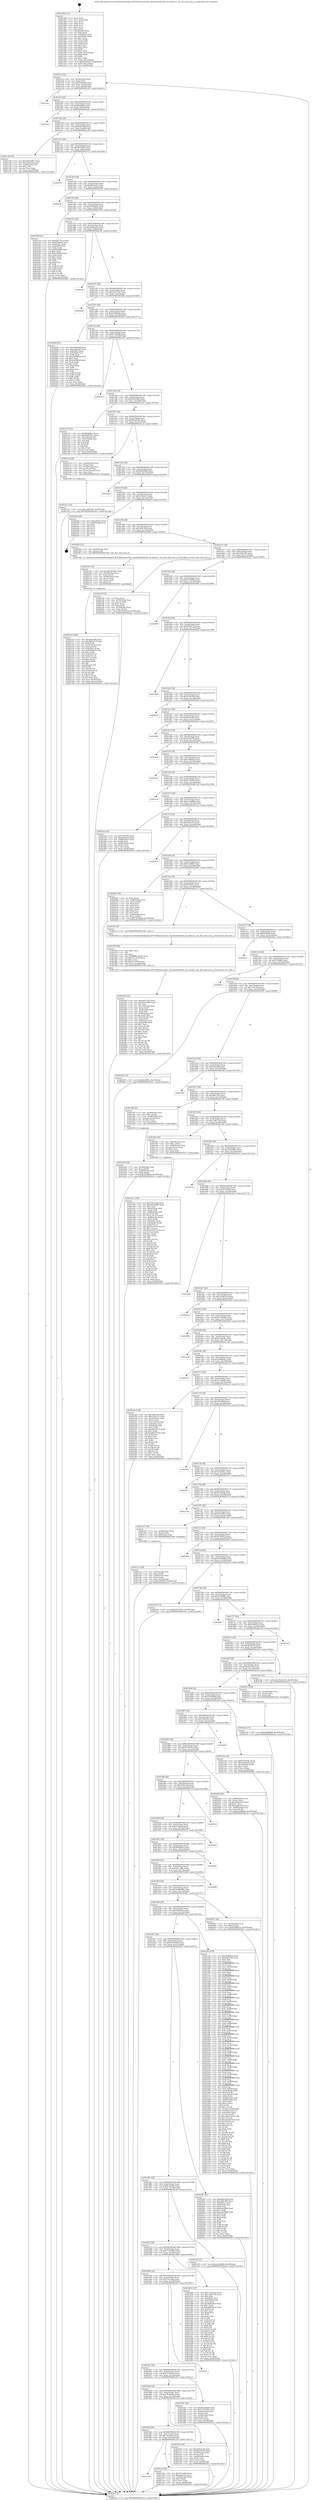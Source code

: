 digraph "0x401260" {
  label = "0x401260 (/mnt/c/Users/mathe/Desktop/tcc/POCII/binaries/extr_linuxfsxfslibxfsxfs_da_format.c_xfs_dir2_leaf_ents_p_Final-ollvm.out::main(0))"
  labelloc = "t"
  node[shape=record]

  Entry [label="",width=0.3,height=0.3,shape=circle,fillcolor=black,style=filled]
  "0x4012cf" [label="{
     0x4012cf [32]\l
     | [instrs]\l
     &nbsp;&nbsp;0x4012cf \<+6\>: mov -0xc8(%rbp),%eax\l
     &nbsp;&nbsp;0x4012d5 \<+2\>: mov %eax,%ecx\l
     &nbsp;&nbsp;0x4012d7 \<+6\>: sub $0x83a502de,%ecx\l
     &nbsp;&nbsp;0x4012dd \<+6\>: mov %eax,-0xdc(%rbp)\l
     &nbsp;&nbsp;0x4012e3 \<+6\>: mov %ecx,-0xe0(%rbp)\l
     &nbsp;&nbsp;0x4012e9 \<+6\>: je 0000000000401cbc \<main+0xa5c\>\l
  }"]
  "0x401cbc" [label="{
     0x401cbc\l
  }", style=dashed]
  "0x4012ef" [label="{
     0x4012ef [28]\l
     | [instrs]\l
     &nbsp;&nbsp;0x4012ef \<+5\>: jmp 00000000004012f4 \<main+0x94\>\l
     &nbsp;&nbsp;0x4012f4 \<+6\>: mov -0xdc(%rbp),%eax\l
     &nbsp;&nbsp;0x4012fa \<+5\>: sub $0x894b8fca,%eax\l
     &nbsp;&nbsp;0x4012ff \<+6\>: mov %eax,-0xe4(%rbp)\l
     &nbsp;&nbsp;0x401305 \<+6\>: je 0000000000402aac \<main+0x184c\>\l
  }"]
  Exit [label="",width=0.3,height=0.3,shape=circle,fillcolor=black,style=filled,peripheries=2]
  "0x402aac" [label="{
     0x402aac\l
  }", style=dashed]
  "0x40130b" [label="{
     0x40130b [28]\l
     | [instrs]\l
     &nbsp;&nbsp;0x40130b \<+5\>: jmp 0000000000401310 \<main+0xb0\>\l
     &nbsp;&nbsp;0x401310 \<+6\>: mov -0xdc(%rbp),%eax\l
     &nbsp;&nbsp;0x401316 \<+5\>: sub $0x8a4f15d0,%eax\l
     &nbsp;&nbsp;0x40131b \<+6\>: mov %eax,-0xe8(%rbp)\l
     &nbsp;&nbsp;0x401321 \<+6\>: je 0000000000401c28 \<main+0x9c8\>\l
  }"]
  "0x402224" [label="{
     0x402224 [15]\l
     | [instrs]\l
     &nbsp;&nbsp;0x402224 \<+10\>: movl $0x5ed89848,-0xc8(%rbp)\l
     &nbsp;&nbsp;0x40222e \<+5\>: jmp 0000000000402d1c \<main+0x1abc\>\l
  }"]
  "0x401c28" [label="{
     0x401c28 [30]\l
     | [instrs]\l
     &nbsp;&nbsp;0x401c28 \<+5\>: mov $0x42022997,%eax\l
     &nbsp;&nbsp;0x401c2d \<+5\>: mov $0x2cd1bc6a,%ecx\l
     &nbsp;&nbsp;0x401c32 \<+3\>: mov -0x35(%rbp),%dl\l
     &nbsp;&nbsp;0x401c35 \<+3\>: test $0x1,%dl\l
     &nbsp;&nbsp;0x401c38 \<+3\>: cmovne %ecx,%eax\l
     &nbsp;&nbsp;0x401c3b \<+6\>: mov %eax,-0xc8(%rbp)\l
     &nbsp;&nbsp;0x401c41 \<+5\>: jmp 0000000000402d1c \<main+0x1abc\>\l
  }"]
  "0x401327" [label="{
     0x401327 [28]\l
     | [instrs]\l
     &nbsp;&nbsp;0x401327 \<+5\>: jmp 000000000040132c \<main+0xcc\>\l
     &nbsp;&nbsp;0x40132c \<+6\>: mov -0xdc(%rbp),%eax\l
     &nbsp;&nbsp;0x401332 \<+5\>: sub $0x967f2d35,%eax\l
     &nbsp;&nbsp;0x401337 \<+6\>: mov %eax,-0xec(%rbp)\l
     &nbsp;&nbsp;0x40133d \<+6\>: je 0000000000402510 \<main+0x12b0\>\l
  }"]
  "0x4021e1" [label="{
     0x4021e1 [15]\l
     | [instrs]\l
     &nbsp;&nbsp;0x4021e1 \<+10\>: movl $0xc5db7af5,-0xc8(%rbp)\l
     &nbsp;&nbsp;0x4021eb \<+5\>: jmp 0000000000402d1c \<main+0x1abc\>\l
  }"]
  "0x402510" [label="{
     0x402510\l
  }", style=dashed]
  "0x401343" [label="{
     0x401343 [28]\l
     | [instrs]\l
     &nbsp;&nbsp;0x401343 \<+5\>: jmp 0000000000401348 \<main+0xe8\>\l
     &nbsp;&nbsp;0x401348 \<+6\>: mov -0xdc(%rbp),%eax\l
     &nbsp;&nbsp;0x40134e \<+5\>: sub $0x9fdc437c,%eax\l
     &nbsp;&nbsp;0x401353 \<+6\>: mov %eax,-0xf0(%rbp)\l
     &nbsp;&nbsp;0x401359 \<+6\>: je 0000000000402c65 \<main+0x1a05\>\l
  }"]
  "0x402122" [label="{
     0x402122 [108]\l
     | [instrs]\l
     &nbsp;&nbsp;0x402122 \<+5\>: mov $0xda8ce2f6,%esi\l
     &nbsp;&nbsp;0x402127 \<+5\>: mov $0x4b9cb7cf,%edx\l
     &nbsp;&nbsp;0x40212c \<+3\>: xor %r8d,%r8d\l
     &nbsp;&nbsp;0x40212f \<+4\>: mov -0x78(%rbp),%rcx\l
     &nbsp;&nbsp;0x402133 \<+6\>: movl $0x0,(%rcx)\l
     &nbsp;&nbsp;0x402139 \<+8\>: mov 0x40505c,%r9d\l
     &nbsp;&nbsp;0x402141 \<+8\>: mov 0x405060,%r10d\l
     &nbsp;&nbsp;0x402149 \<+4\>: sub $0x1,%r8d\l
     &nbsp;&nbsp;0x40214d \<+3\>: mov %r9d,%r11d\l
     &nbsp;&nbsp;0x402150 \<+3\>: add %r8d,%r11d\l
     &nbsp;&nbsp;0x402153 \<+4\>: imul %r11d,%r9d\l
     &nbsp;&nbsp;0x402157 \<+4\>: and $0x1,%r9d\l
     &nbsp;&nbsp;0x40215b \<+4\>: cmp $0x0,%r9d\l
     &nbsp;&nbsp;0x40215f \<+3\>: sete %bl\l
     &nbsp;&nbsp;0x402162 \<+4\>: cmp $0xa,%r10d\l
     &nbsp;&nbsp;0x402166 \<+4\>: setl %r14b\l
     &nbsp;&nbsp;0x40216a \<+3\>: mov %bl,%r15b\l
     &nbsp;&nbsp;0x40216d \<+3\>: and %r14b,%r15b\l
     &nbsp;&nbsp;0x402170 \<+3\>: xor %r14b,%bl\l
     &nbsp;&nbsp;0x402173 \<+3\>: or %bl,%r15b\l
     &nbsp;&nbsp;0x402176 \<+4\>: test $0x1,%r15b\l
     &nbsp;&nbsp;0x40217a \<+3\>: cmovne %edx,%esi\l
     &nbsp;&nbsp;0x40217d \<+6\>: mov %esi,-0xc8(%rbp)\l
     &nbsp;&nbsp;0x402183 \<+6\>: mov %eax,-0x1ec(%rbp)\l
     &nbsp;&nbsp;0x402189 \<+5\>: jmp 0000000000402d1c \<main+0x1abc\>\l
  }"]
  "0x402c65" [label="{
     0x402c65\l
  }", style=dashed]
  "0x40135f" [label="{
     0x40135f [28]\l
     | [instrs]\l
     &nbsp;&nbsp;0x40135f \<+5\>: jmp 0000000000401364 \<main+0x104\>\l
     &nbsp;&nbsp;0x401364 \<+6\>: mov -0xdc(%rbp),%eax\l
     &nbsp;&nbsp;0x40136a \<+5\>: sub $0xa0f38e05,%eax\l
     &nbsp;&nbsp;0x40136f \<+6\>: mov %eax,-0xf4(%rbp)\l
     &nbsp;&nbsp;0x401375 \<+6\>: je 0000000000401f18 \<main+0xcb8\>\l
  }"]
  "0x402101" [label="{
     0x402101 [33]\l
     | [instrs]\l
     &nbsp;&nbsp;0x402101 \<+10\>: movabs $0x4030d1,%rdi\l
     &nbsp;&nbsp;0x40210b \<+4\>: mov -0x80(%rbp),%rcx\l
     &nbsp;&nbsp;0x40210f \<+3\>: mov %rax,(%rcx)\l
     &nbsp;&nbsp;0x402112 \<+4\>: mov -0x80(%rbp),%rax\l
     &nbsp;&nbsp;0x402116 \<+3\>: mov (%rax),%rax\l
     &nbsp;&nbsp;0x402119 \<+2\>: mov (%rax),%esi\l
     &nbsp;&nbsp;0x40211b \<+2\>: mov $0x0,%al\l
     &nbsp;&nbsp;0x40211d \<+5\>: call 0000000000401040 \<printf@plt\>\l
     | [calls]\l
     &nbsp;&nbsp;0x401040 \{1\} (unknown)\l
  }"]
  "0x401f18" [label="{
     0x401f18 [91]\l
     | [instrs]\l
     &nbsp;&nbsp;0x401f18 \<+5\>: mov $0xaa0175a2,%eax\l
     &nbsp;&nbsp;0x401f1d \<+5\>: mov $0xf3f1661a,%ecx\l
     &nbsp;&nbsp;0x401f22 \<+7\>: mov 0x40505c,%edx\l
     &nbsp;&nbsp;0x401f29 \<+7\>: mov 0x405060,%esi\l
     &nbsp;&nbsp;0x401f30 \<+2\>: mov %edx,%edi\l
     &nbsp;&nbsp;0x401f32 \<+6\>: sub $0x902f2fbf,%edi\l
     &nbsp;&nbsp;0x401f38 \<+3\>: sub $0x1,%edi\l
     &nbsp;&nbsp;0x401f3b \<+6\>: add $0x902f2fbf,%edi\l
     &nbsp;&nbsp;0x401f41 \<+3\>: imul %edi,%edx\l
     &nbsp;&nbsp;0x401f44 \<+3\>: and $0x1,%edx\l
     &nbsp;&nbsp;0x401f47 \<+3\>: cmp $0x0,%edx\l
     &nbsp;&nbsp;0x401f4a \<+4\>: sete %r8b\l
     &nbsp;&nbsp;0x401f4e \<+3\>: cmp $0xa,%esi\l
     &nbsp;&nbsp;0x401f51 \<+4\>: setl %r9b\l
     &nbsp;&nbsp;0x401f55 \<+3\>: mov %r8b,%r10b\l
     &nbsp;&nbsp;0x401f58 \<+3\>: and %r9b,%r10b\l
     &nbsp;&nbsp;0x401f5b \<+3\>: xor %r9b,%r8b\l
     &nbsp;&nbsp;0x401f5e \<+3\>: or %r8b,%r10b\l
     &nbsp;&nbsp;0x401f61 \<+4\>: test $0x1,%r10b\l
     &nbsp;&nbsp;0x401f65 \<+3\>: cmovne %ecx,%eax\l
     &nbsp;&nbsp;0x401f68 \<+6\>: mov %eax,-0xc8(%rbp)\l
     &nbsp;&nbsp;0x401f6e \<+5\>: jmp 0000000000402d1c \<main+0x1abc\>\l
  }"]
  "0x40137b" [label="{
     0x40137b [28]\l
     | [instrs]\l
     &nbsp;&nbsp;0x40137b \<+5\>: jmp 0000000000401380 \<main+0x120\>\l
     &nbsp;&nbsp;0x401380 \<+6\>: mov -0xdc(%rbp),%eax\l
     &nbsp;&nbsp;0x401386 \<+5\>: sub $0xa498ca14,%eax\l
     &nbsp;&nbsp;0x40138b \<+6\>: mov %eax,-0xf8(%rbp)\l
     &nbsp;&nbsp;0x401391 \<+6\>: je 0000000000402cf0 \<main+0x1a90\>\l
  }"]
  "0x401fa0" [label="{
     0x401fa0 [121]\l
     | [instrs]\l
     &nbsp;&nbsp;0x401fa0 \<+5\>: mov $0xaa0175a2,%ecx\l
     &nbsp;&nbsp;0x401fa5 \<+5\>: mov $0x4343209b,%edx\l
     &nbsp;&nbsp;0x401faa \<+2\>: xor %esi,%esi\l
     &nbsp;&nbsp;0x401fac \<+6\>: mov -0x1e8(%rbp),%edi\l
     &nbsp;&nbsp;0x401fb2 \<+3\>: imul %eax,%edi\l
     &nbsp;&nbsp;0x401fb5 \<+7\>: mov -0xa0(%rbp),%r8\l
     &nbsp;&nbsp;0x401fbc \<+3\>: mov (%r8),%r8\l
     &nbsp;&nbsp;0x401fbf \<+7\>: mov -0x98(%rbp),%r9\l
     &nbsp;&nbsp;0x401fc6 \<+3\>: movslq (%r9),%r9\l
     &nbsp;&nbsp;0x401fc9 \<+4\>: mov (%r8,%r9,8),%r8\l
     &nbsp;&nbsp;0x401fcd \<+3\>: mov %edi,(%r8)\l
     &nbsp;&nbsp;0x401fd0 \<+7\>: mov 0x40505c,%eax\l
     &nbsp;&nbsp;0x401fd7 \<+7\>: mov 0x405060,%edi\l
     &nbsp;&nbsp;0x401fde \<+3\>: sub $0x1,%esi\l
     &nbsp;&nbsp;0x401fe1 \<+3\>: mov %eax,%r10d\l
     &nbsp;&nbsp;0x401fe4 \<+3\>: add %esi,%r10d\l
     &nbsp;&nbsp;0x401fe7 \<+4\>: imul %r10d,%eax\l
     &nbsp;&nbsp;0x401feb \<+3\>: and $0x1,%eax\l
     &nbsp;&nbsp;0x401fee \<+3\>: cmp $0x0,%eax\l
     &nbsp;&nbsp;0x401ff1 \<+4\>: sete %r11b\l
     &nbsp;&nbsp;0x401ff5 \<+3\>: cmp $0xa,%edi\l
     &nbsp;&nbsp;0x401ff8 \<+3\>: setl %bl\l
     &nbsp;&nbsp;0x401ffb \<+3\>: mov %r11b,%r14b\l
     &nbsp;&nbsp;0x401ffe \<+3\>: and %bl,%r14b\l
     &nbsp;&nbsp;0x402001 \<+3\>: xor %bl,%r11b\l
     &nbsp;&nbsp;0x402004 \<+3\>: or %r11b,%r14b\l
     &nbsp;&nbsp;0x402007 \<+4\>: test $0x1,%r14b\l
     &nbsp;&nbsp;0x40200b \<+3\>: cmovne %edx,%ecx\l
     &nbsp;&nbsp;0x40200e \<+6\>: mov %ecx,-0xc8(%rbp)\l
     &nbsp;&nbsp;0x402014 \<+5\>: jmp 0000000000402d1c \<main+0x1abc\>\l
  }"]
  "0x402cf0" [label="{
     0x402cf0\l
  }", style=dashed]
  "0x401397" [label="{
     0x401397 [28]\l
     | [instrs]\l
     &nbsp;&nbsp;0x401397 \<+5\>: jmp 000000000040139c \<main+0x13c\>\l
     &nbsp;&nbsp;0x40139c \<+6\>: mov -0xdc(%rbp),%eax\l
     &nbsp;&nbsp;0x4013a2 \<+5\>: sub $0xaa0175a2,%eax\l
     &nbsp;&nbsp;0x4013a7 \<+6\>: mov %eax,-0xfc(%rbp)\l
     &nbsp;&nbsp;0x4013ad \<+6\>: je 0000000000402b48 \<main+0x18e8\>\l
  }"]
  "0x401f78" [label="{
     0x401f78 [40]\l
     | [instrs]\l
     &nbsp;&nbsp;0x401f78 \<+5\>: mov $0x2,%ecx\l
     &nbsp;&nbsp;0x401f7d \<+1\>: cltd\l
     &nbsp;&nbsp;0x401f7e \<+2\>: idiv %ecx\l
     &nbsp;&nbsp;0x401f80 \<+6\>: imul $0xfffffffe,%edx,%ecx\l
     &nbsp;&nbsp;0x401f86 \<+6\>: sub $0x3e7c4149,%ecx\l
     &nbsp;&nbsp;0x401f8c \<+3\>: add $0x1,%ecx\l
     &nbsp;&nbsp;0x401f8f \<+6\>: add $0x3e7c4149,%ecx\l
     &nbsp;&nbsp;0x401f95 \<+6\>: mov %ecx,-0x1e8(%rbp)\l
     &nbsp;&nbsp;0x401f9b \<+5\>: call 0000000000401160 \<next_i\>\l
     | [calls]\l
     &nbsp;&nbsp;0x401160 \{1\} (/mnt/c/Users/mathe/Desktop/tcc/POCII/binaries/extr_linuxfsxfslibxfsxfs_da_format.c_xfs_dir2_leaf_ents_p_Final-ollvm.out::next_i)\l
  }"]
  "0x402b48" [label="{
     0x402b48\l
  }", style=dashed]
  "0x4013b3" [label="{
     0x4013b3 [28]\l
     | [instrs]\l
     &nbsp;&nbsp;0x4013b3 \<+5\>: jmp 00000000004013b8 \<main+0x158\>\l
     &nbsp;&nbsp;0x4013b8 \<+6\>: mov -0xdc(%rbp),%eax\l
     &nbsp;&nbsp;0x4013be \<+5\>: sub $0xb206643a,%eax\l
     &nbsp;&nbsp;0x4013c3 \<+6\>: mov %eax,-0x100(%rbp)\l
     &nbsp;&nbsp;0x4013c9 \<+6\>: je 00000000004029d3 \<main+0x1773\>\l
  }"]
  "0x401e21" [label="{
     0x401e21 [190]\l
     | [instrs]\l
     &nbsp;&nbsp;0x401e21 \<+5\>: mov $0x73a7eada,%ecx\l
     &nbsp;&nbsp;0x401e26 \<+5\>: mov $0x681a6286,%edx\l
     &nbsp;&nbsp;0x401e2b \<+3\>: mov $0x1,%sil\l
     &nbsp;&nbsp;0x401e2e \<+7\>: mov -0xa0(%rbp),%rdi\l
     &nbsp;&nbsp;0x401e35 \<+3\>: mov (%rdi),%rdi\l
     &nbsp;&nbsp;0x401e38 \<+7\>: mov -0x98(%rbp),%r8\l
     &nbsp;&nbsp;0x401e3f \<+3\>: movslq (%r8),%r8\l
     &nbsp;&nbsp;0x401e42 \<+4\>: mov %rax,(%rdi,%r8,8)\l
     &nbsp;&nbsp;0x401e46 \<+7\>: mov -0x88(%rbp),%rax\l
     &nbsp;&nbsp;0x401e4d \<+6\>: movl $0x0,(%rax)\l
     &nbsp;&nbsp;0x401e53 \<+8\>: mov 0x40505c,%r9d\l
     &nbsp;&nbsp;0x401e5b \<+8\>: mov 0x405060,%r10d\l
     &nbsp;&nbsp;0x401e63 \<+3\>: mov %r9d,%r11d\l
     &nbsp;&nbsp;0x401e66 \<+7\>: add $0x451257c4,%r11d\l
     &nbsp;&nbsp;0x401e6d \<+4\>: sub $0x1,%r11d\l
     &nbsp;&nbsp;0x401e71 \<+7\>: sub $0x451257c4,%r11d\l
     &nbsp;&nbsp;0x401e78 \<+4\>: imul %r11d,%r9d\l
     &nbsp;&nbsp;0x401e7c \<+4\>: and $0x1,%r9d\l
     &nbsp;&nbsp;0x401e80 \<+4\>: cmp $0x0,%r9d\l
     &nbsp;&nbsp;0x401e84 \<+3\>: sete %bl\l
     &nbsp;&nbsp;0x401e87 \<+4\>: cmp $0xa,%r10d\l
     &nbsp;&nbsp;0x401e8b \<+4\>: setl %r14b\l
     &nbsp;&nbsp;0x401e8f \<+3\>: mov %bl,%r15b\l
     &nbsp;&nbsp;0x401e92 \<+4\>: xor $0xff,%r15b\l
     &nbsp;&nbsp;0x401e96 \<+3\>: mov %r14b,%r12b\l
     &nbsp;&nbsp;0x401e99 \<+4\>: xor $0xff,%r12b\l
     &nbsp;&nbsp;0x401e9d \<+4\>: xor $0x1,%sil\l
     &nbsp;&nbsp;0x401ea1 \<+3\>: mov %r15b,%r13b\l
     &nbsp;&nbsp;0x401ea4 \<+4\>: and $0xff,%r13b\l
     &nbsp;&nbsp;0x401ea8 \<+3\>: and %sil,%bl\l
     &nbsp;&nbsp;0x401eab \<+3\>: mov %r12b,%al\l
     &nbsp;&nbsp;0x401eae \<+2\>: and $0xff,%al\l
     &nbsp;&nbsp;0x401eb0 \<+3\>: and %sil,%r14b\l
     &nbsp;&nbsp;0x401eb3 \<+3\>: or %bl,%r13b\l
     &nbsp;&nbsp;0x401eb6 \<+3\>: or %r14b,%al\l
     &nbsp;&nbsp;0x401eb9 \<+3\>: xor %al,%r13b\l
     &nbsp;&nbsp;0x401ebc \<+3\>: or %r12b,%r15b\l
     &nbsp;&nbsp;0x401ebf \<+4\>: xor $0xff,%r15b\l
     &nbsp;&nbsp;0x401ec3 \<+4\>: or $0x1,%sil\l
     &nbsp;&nbsp;0x401ec7 \<+3\>: and %sil,%r15b\l
     &nbsp;&nbsp;0x401eca \<+3\>: or %r15b,%r13b\l
     &nbsp;&nbsp;0x401ecd \<+4\>: test $0x1,%r13b\l
     &nbsp;&nbsp;0x401ed1 \<+3\>: cmovne %edx,%ecx\l
     &nbsp;&nbsp;0x401ed4 \<+6\>: mov %ecx,-0xc8(%rbp)\l
     &nbsp;&nbsp;0x401eda \<+5\>: jmp 0000000000402d1c \<main+0x1abc\>\l
  }"]
  "0x4029d3" [label="{
     0x4029d3 [91]\l
     | [instrs]\l
     &nbsp;&nbsp;0x4029d3 \<+5\>: mov $0x39405fef,%eax\l
     &nbsp;&nbsp;0x4029d8 \<+5\>: mov $0x32c6ea6b,%ecx\l
     &nbsp;&nbsp;0x4029dd \<+7\>: mov 0x40505c,%edx\l
     &nbsp;&nbsp;0x4029e4 \<+7\>: mov 0x405060,%esi\l
     &nbsp;&nbsp;0x4029eb \<+2\>: mov %edx,%edi\l
     &nbsp;&nbsp;0x4029ed \<+6\>: sub $0x2e00963d,%edi\l
     &nbsp;&nbsp;0x4029f3 \<+3\>: sub $0x1,%edi\l
     &nbsp;&nbsp;0x4029f6 \<+6\>: add $0x2e00963d,%edi\l
     &nbsp;&nbsp;0x4029fc \<+3\>: imul %edi,%edx\l
     &nbsp;&nbsp;0x4029ff \<+3\>: and $0x1,%edx\l
     &nbsp;&nbsp;0x402a02 \<+3\>: cmp $0x0,%edx\l
     &nbsp;&nbsp;0x402a05 \<+4\>: sete %r8b\l
     &nbsp;&nbsp;0x402a09 \<+3\>: cmp $0xa,%esi\l
     &nbsp;&nbsp;0x402a0c \<+4\>: setl %r9b\l
     &nbsp;&nbsp;0x402a10 \<+3\>: mov %r8b,%r10b\l
     &nbsp;&nbsp;0x402a13 \<+3\>: and %r9b,%r10b\l
     &nbsp;&nbsp;0x402a16 \<+3\>: xor %r9b,%r8b\l
     &nbsp;&nbsp;0x402a19 \<+3\>: or %r8b,%r10b\l
     &nbsp;&nbsp;0x402a1c \<+4\>: test $0x1,%r10b\l
     &nbsp;&nbsp;0x402a20 \<+3\>: cmovne %ecx,%eax\l
     &nbsp;&nbsp;0x402a23 \<+6\>: mov %eax,-0xc8(%rbp)\l
     &nbsp;&nbsp;0x402a29 \<+5\>: jmp 0000000000402d1c \<main+0x1abc\>\l
  }"]
  "0x4013cf" [label="{
     0x4013cf [28]\l
     | [instrs]\l
     &nbsp;&nbsp;0x4013cf \<+5\>: jmp 00000000004013d4 \<main+0x174\>\l
     &nbsp;&nbsp;0x4013d4 \<+6\>: mov -0xdc(%rbp),%eax\l
     &nbsp;&nbsp;0x4013da \<+5\>: sub $0xb314606f,%eax\l
     &nbsp;&nbsp;0x4013df \<+6\>: mov %eax,-0x104(%rbp)\l
     &nbsp;&nbsp;0x4013e5 \<+6\>: je 0000000000402c03 \<main+0x19a3\>\l
  }"]
  "0x401d1b" [label="{
     0x401d1b [38]\l
     | [instrs]\l
     &nbsp;&nbsp;0x401d1b \<+7\>: mov -0xa0(%rbp),%rdi\l
     &nbsp;&nbsp;0x401d22 \<+3\>: mov %rax,(%rdi)\l
     &nbsp;&nbsp;0x401d25 \<+7\>: mov -0x98(%rbp),%rax\l
     &nbsp;&nbsp;0x401d2c \<+6\>: movl $0x0,(%rax)\l
     &nbsp;&nbsp;0x401d32 \<+10\>: movl $0x75f79b2d,-0xc8(%rbp)\l
     &nbsp;&nbsp;0x401d3c \<+5\>: jmp 0000000000402d1c \<main+0x1abc\>\l
  }"]
  "0x402c03" [label="{
     0x402c03\l
  }", style=dashed]
  "0x4013eb" [label="{
     0x4013eb [28]\l
     | [instrs]\l
     &nbsp;&nbsp;0x4013eb \<+5\>: jmp 00000000004013f0 \<main+0x190\>\l
     &nbsp;&nbsp;0x4013f0 \<+6\>: mov -0xdc(%rbp),%eax\l
     &nbsp;&nbsp;0x4013f6 \<+5\>: sub $0xb5b555f0,%eax\l
     &nbsp;&nbsp;0x4013fb \<+6\>: mov %eax,-0x108(%rbp)\l
     &nbsp;&nbsp;0x401401 \<+6\>: je 0000000000401a15 \<main+0x7b5\>\l
  }"]
  "0x401a0b" [label="{
     0x401a0b\l
  }", style=dashed]
  "0x401a15" [label="{
     0x401a15 [53]\l
     | [instrs]\l
     &nbsp;&nbsp;0x401a15 \<+5\>: mov $0x894b8fca,%eax\l
     &nbsp;&nbsp;0x401a1a \<+5\>: mov $0x65d87be1,%ecx\l
     &nbsp;&nbsp;0x401a1f \<+6\>: mov -0xc2(%rbp),%dl\l
     &nbsp;&nbsp;0x401a25 \<+7\>: mov -0xc1(%rbp),%sil\l
     &nbsp;&nbsp;0x401a2c \<+3\>: mov %dl,%dil\l
     &nbsp;&nbsp;0x401a2f \<+3\>: and %sil,%dil\l
     &nbsp;&nbsp;0x401a32 \<+3\>: xor %sil,%dl\l
     &nbsp;&nbsp;0x401a35 \<+3\>: or %dl,%dil\l
     &nbsp;&nbsp;0x401a38 \<+4\>: test $0x1,%dil\l
     &nbsp;&nbsp;0x401a3c \<+3\>: cmovne %ecx,%eax\l
     &nbsp;&nbsp;0x401a3f \<+6\>: mov %eax,-0xc8(%rbp)\l
     &nbsp;&nbsp;0x401a45 \<+5\>: jmp 0000000000402d1c \<main+0x1abc\>\l
  }"]
  "0x401407" [label="{
     0x401407 [28]\l
     | [instrs]\l
     &nbsp;&nbsp;0x401407 \<+5\>: jmp 000000000040140c \<main+0x1ac\>\l
     &nbsp;&nbsp;0x40140c \<+6\>: mov -0xdc(%rbp),%eax\l
     &nbsp;&nbsp;0x401412 \<+5\>: sub $0xb6b3d768,%eax\l
     &nbsp;&nbsp;0x401417 \<+6\>: mov %eax,-0x10c(%rbp)\l
     &nbsp;&nbsp;0x40141d \<+6\>: je 00000000004021c4 \<main+0xf64\>\l
  }"]
  "0x402d1c" [label="{
     0x402d1c [5]\l
     | [instrs]\l
     &nbsp;&nbsp;0x402d1c \<+5\>: jmp 00000000004012cf \<main+0x6f\>\l
  }"]
  "0x401260" [label="{
     0x401260 [111]\l
     | [instrs]\l
     &nbsp;&nbsp;0x401260 \<+1\>: push %rbp\l
     &nbsp;&nbsp;0x401261 \<+3\>: mov %rsp,%rbp\l
     &nbsp;&nbsp;0x401264 \<+2\>: push %r15\l
     &nbsp;&nbsp;0x401266 \<+2\>: push %r14\l
     &nbsp;&nbsp;0x401268 \<+2\>: push %r13\l
     &nbsp;&nbsp;0x40126a \<+2\>: push %r12\l
     &nbsp;&nbsp;0x40126c \<+1\>: push %rbx\l
     &nbsp;&nbsp;0x40126d \<+7\>: sub $0x208,%rsp\l
     &nbsp;&nbsp;0x401274 \<+2\>: xor %eax,%eax\l
     &nbsp;&nbsp;0x401276 \<+7\>: mov 0x40505c,%ecx\l
     &nbsp;&nbsp;0x40127d \<+7\>: mov 0x405060,%edx\l
     &nbsp;&nbsp;0x401284 \<+3\>: sub $0x1,%eax\l
     &nbsp;&nbsp;0x401287 \<+3\>: mov %ecx,%r8d\l
     &nbsp;&nbsp;0x40128a \<+3\>: add %eax,%r8d\l
     &nbsp;&nbsp;0x40128d \<+4\>: imul %r8d,%ecx\l
     &nbsp;&nbsp;0x401291 \<+3\>: and $0x1,%ecx\l
     &nbsp;&nbsp;0x401294 \<+3\>: cmp $0x0,%ecx\l
     &nbsp;&nbsp;0x401297 \<+4\>: sete %r9b\l
     &nbsp;&nbsp;0x40129b \<+4\>: and $0x1,%r9b\l
     &nbsp;&nbsp;0x40129f \<+7\>: mov %r9b,-0xc2(%rbp)\l
     &nbsp;&nbsp;0x4012a6 \<+3\>: cmp $0xa,%edx\l
     &nbsp;&nbsp;0x4012a9 \<+4\>: setl %r9b\l
     &nbsp;&nbsp;0x4012ad \<+4\>: and $0x1,%r9b\l
     &nbsp;&nbsp;0x4012b1 \<+7\>: mov %r9b,-0xc1(%rbp)\l
     &nbsp;&nbsp;0x4012b8 \<+10\>: movl $0xb5b555f0,-0xc8(%rbp)\l
     &nbsp;&nbsp;0x4012c2 \<+6\>: mov %edi,-0xcc(%rbp)\l
     &nbsp;&nbsp;0x4012c8 \<+7\>: mov %rsi,-0xd8(%rbp)\l
  }"]
  "0x401cda" [label="{
     0x401cda [30]\l
     | [instrs]\l
     &nbsp;&nbsp;0x401cda \<+5\>: mov $0x575ad4cf,%eax\l
     &nbsp;&nbsp;0x401cdf \<+5\>: mov $0xabbc19e,%ecx\l
     &nbsp;&nbsp;0x401ce4 \<+3\>: mov -0x34(%rbp),%edx\l
     &nbsp;&nbsp;0x401ce7 \<+3\>: cmp $0x0,%edx\l
     &nbsp;&nbsp;0x401cea \<+3\>: cmove %ecx,%eax\l
     &nbsp;&nbsp;0x401ced \<+6\>: mov %eax,-0xc8(%rbp)\l
     &nbsp;&nbsp;0x401cf3 \<+5\>: jmp 0000000000402d1c \<main+0x1abc\>\l
  }"]
  "0x4021c4" [label="{
     0x4021c4 [29]\l
     | [instrs]\l
     &nbsp;&nbsp;0x4021c4 \<+7\>: mov -0xa0(%rbp),%rax\l
     &nbsp;&nbsp;0x4021cb \<+3\>: mov (%rax),%rax\l
     &nbsp;&nbsp;0x4021ce \<+4\>: mov -0x78(%rbp),%rcx\l
     &nbsp;&nbsp;0x4021d2 \<+3\>: movslq (%rcx),%rcx\l
     &nbsp;&nbsp;0x4021d5 \<+4\>: mov (%rax,%rcx,8),%rax\l
     &nbsp;&nbsp;0x4021d9 \<+3\>: mov %rax,%rdi\l
     &nbsp;&nbsp;0x4021dc \<+5\>: call 0000000000401030 \<free@plt\>\l
     | [calls]\l
     &nbsp;&nbsp;0x401030 \{1\} (unknown)\l
  }"]
  "0x401423" [label="{
     0x401423 [28]\l
     | [instrs]\l
     &nbsp;&nbsp;0x401423 \<+5\>: jmp 0000000000401428 \<main+0x1c8\>\l
     &nbsp;&nbsp;0x401428 \<+6\>: mov -0xdc(%rbp),%eax\l
     &nbsp;&nbsp;0x40142e \<+5\>: sub $0xbdd5e0d6,%eax\l
     &nbsp;&nbsp;0x401433 \<+6\>: mov %eax,-0x110(%rbp)\l
     &nbsp;&nbsp;0x401439 \<+6\>: je 00000000004026a0 \<main+0x1440\>\l
  }"]
  "0x4019ef" [label="{
     0x4019ef [28]\l
     | [instrs]\l
     &nbsp;&nbsp;0x4019ef \<+5\>: jmp 00000000004019f4 \<main+0x794\>\l
     &nbsp;&nbsp;0x4019f4 \<+6\>: mov -0xdc(%rbp),%eax\l
     &nbsp;&nbsp;0x4019fa \<+5\>: sub $0x7ae44ac6,%eax\l
     &nbsp;&nbsp;0x4019ff \<+6\>: mov %eax,-0x1e4(%rbp)\l
     &nbsp;&nbsp;0x401a05 \<+6\>: je 0000000000401cda \<main+0xa7a\>\l
  }"]
  "0x4026a0" [label="{
     0x4026a0\l
  }", style=dashed]
  "0x40143f" [label="{
     0x40143f [28]\l
     | [instrs]\l
     &nbsp;&nbsp;0x40143f \<+5\>: jmp 0000000000401444 \<main+0x1e4\>\l
     &nbsp;&nbsp;0x401444 \<+6\>: mov -0xdc(%rbp),%eax\l
     &nbsp;&nbsp;0x40144a \<+5\>: sub $0xc335cce7,%eax\l
     &nbsp;&nbsp;0x40144f \<+6\>: mov %eax,-0x114(%rbp)\l
     &nbsp;&nbsp;0x401455 \<+6\>: je 0000000000402a9a \<main+0x183a\>\l
  }"]
  "0x40219d" [label="{
     0x40219d [39]\l
     | [instrs]\l
     &nbsp;&nbsp;0x40219d \<+5\>: mov $0x4ef03c39,%eax\l
     &nbsp;&nbsp;0x4021a2 \<+5\>: mov $0xb6b3d768,%ecx\l
     &nbsp;&nbsp;0x4021a7 \<+4\>: mov -0x78(%rbp),%rdx\l
     &nbsp;&nbsp;0x4021ab \<+2\>: mov (%rdx),%esi\l
     &nbsp;&nbsp;0x4021ad \<+7\>: mov -0xa8(%rbp),%rdx\l
     &nbsp;&nbsp;0x4021b4 \<+2\>: cmp (%rdx),%esi\l
     &nbsp;&nbsp;0x4021b6 \<+3\>: cmovl %ecx,%eax\l
     &nbsp;&nbsp;0x4021b9 \<+6\>: mov %eax,-0xc8(%rbp)\l
     &nbsp;&nbsp;0x4021bf \<+5\>: jmp 0000000000402d1c \<main+0x1abc\>\l
  }"]
  "0x402a9a" [label="{
     0x402a9a [18]\l
     | [instrs]\l
     &nbsp;&nbsp;0x402a9a \<+3\>: mov -0x2c(%rbp),%eax\l
     &nbsp;&nbsp;0x402a9d \<+4\>: lea -0x28(%rbp),%rsp\l
     &nbsp;&nbsp;0x402aa1 \<+1\>: pop %rbx\l
     &nbsp;&nbsp;0x402aa2 \<+2\>: pop %r12\l
     &nbsp;&nbsp;0x402aa4 \<+2\>: pop %r13\l
     &nbsp;&nbsp;0x402aa6 \<+2\>: pop %r14\l
     &nbsp;&nbsp;0x402aa8 \<+2\>: pop %r15\l
     &nbsp;&nbsp;0x402aaa \<+1\>: pop %rbp\l
     &nbsp;&nbsp;0x402aab \<+1\>: ret\l
  }"]
  "0x40145b" [label="{
     0x40145b [28]\l
     | [instrs]\l
     &nbsp;&nbsp;0x40145b \<+5\>: jmp 0000000000401460 \<main+0x200\>\l
     &nbsp;&nbsp;0x401460 \<+6\>: mov -0xdc(%rbp),%eax\l
     &nbsp;&nbsp;0x401466 \<+5\>: sub $0xc40f1484,%eax\l
     &nbsp;&nbsp;0x40146b \<+6\>: mov %eax,-0x118(%rbp)\l
     &nbsp;&nbsp;0x401471 \<+6\>: je 00000000004020f2 \<main+0xe92\>\l
  }"]
  "0x4019d3" [label="{
     0x4019d3 [28]\l
     | [instrs]\l
     &nbsp;&nbsp;0x4019d3 \<+5\>: jmp 00000000004019d8 \<main+0x778\>\l
     &nbsp;&nbsp;0x4019d8 \<+6\>: mov -0xdc(%rbp),%eax\l
     &nbsp;&nbsp;0x4019de \<+5\>: sub $0x78c9e01b,%eax\l
     &nbsp;&nbsp;0x4019e3 \<+6\>: mov %eax,-0x1e0(%rbp)\l
     &nbsp;&nbsp;0x4019e9 \<+6\>: je 000000000040219d \<main+0xf3d\>\l
  }"]
  "0x4020f2" [label="{
     0x4020f2 [15]\l
     | [instrs]\l
     &nbsp;&nbsp;0x4020f2 \<+7\>: mov -0xa0(%rbp),%rax\l
     &nbsp;&nbsp;0x4020f9 \<+3\>: mov (%rax),%rdi\l
     &nbsp;&nbsp;0x4020fc \<+5\>: call 0000000000401240 \<xfs_dir2_leaf_ents_p\>\l
     | [calls]\l
     &nbsp;&nbsp;0x401240 \{1\} (/mnt/c/Users/mathe/Desktop/tcc/POCII/binaries/extr_linuxfsxfslibxfsxfs_da_format.c_xfs_dir2_leaf_ents_p_Final-ollvm.out::xfs_dir2_leaf_ents_p)\l
  }"]
  "0x401477" [label="{
     0x401477 [28]\l
     | [instrs]\l
     &nbsp;&nbsp;0x401477 \<+5\>: jmp 000000000040147c \<main+0x21c\>\l
     &nbsp;&nbsp;0x40147c \<+6\>: mov -0xdc(%rbp),%eax\l
     &nbsp;&nbsp;0x401482 \<+5\>: sub $0xc5db7af5,%eax\l
     &nbsp;&nbsp;0x401487 \<+6\>: mov %eax,-0x11c(%rbp)\l
     &nbsp;&nbsp;0x40148d \<+6\>: je 00000000004021f0 \<main+0xf90\>\l
  }"]
  "0x401d41" [label="{
     0x401d41 [42]\l
     | [instrs]\l
     &nbsp;&nbsp;0x401d41 \<+5\>: mov $0x66523bd6,%eax\l
     &nbsp;&nbsp;0x401d46 \<+5\>: mov $0x71525080,%ecx\l
     &nbsp;&nbsp;0x401d4b \<+7\>: mov -0x98(%rbp),%rdx\l
     &nbsp;&nbsp;0x401d52 \<+2\>: mov (%rdx),%esi\l
     &nbsp;&nbsp;0x401d54 \<+7\>: mov -0xa8(%rbp),%rdx\l
     &nbsp;&nbsp;0x401d5b \<+2\>: cmp (%rdx),%esi\l
     &nbsp;&nbsp;0x401d5d \<+3\>: cmovl %ecx,%eax\l
     &nbsp;&nbsp;0x401d60 \<+6\>: mov %eax,-0xc8(%rbp)\l
     &nbsp;&nbsp;0x401d66 \<+5\>: jmp 0000000000402d1c \<main+0x1abc\>\l
  }"]
  "0x4021f0" [label="{
     0x4021f0 [34]\l
     | [instrs]\l
     &nbsp;&nbsp;0x4021f0 \<+2\>: xor %eax,%eax\l
     &nbsp;&nbsp;0x4021f2 \<+4\>: mov -0x78(%rbp),%rcx\l
     &nbsp;&nbsp;0x4021f6 \<+2\>: mov (%rcx),%edx\l
     &nbsp;&nbsp;0x4021f8 \<+3\>: sub $0x1,%eax\l
     &nbsp;&nbsp;0x4021fb \<+2\>: sub %eax,%edx\l
     &nbsp;&nbsp;0x4021fd \<+4\>: mov -0x78(%rbp),%rcx\l
     &nbsp;&nbsp;0x402201 \<+2\>: mov %edx,(%rcx)\l
     &nbsp;&nbsp;0x402203 \<+10\>: movl $0x78c9e01b,-0xc8(%rbp)\l
     &nbsp;&nbsp;0x40220d \<+5\>: jmp 0000000000402d1c \<main+0x1abc\>\l
  }"]
  "0x401493" [label="{
     0x401493 [28]\l
     | [instrs]\l
     &nbsp;&nbsp;0x401493 \<+5\>: jmp 0000000000401498 \<main+0x238\>\l
     &nbsp;&nbsp;0x401498 \<+6\>: mov -0xdc(%rbp),%eax\l
     &nbsp;&nbsp;0x40149e \<+5\>: sub $0xcd77805b,%eax\l
     &nbsp;&nbsp;0x4014a3 \<+6\>: mov %eax,-0x120(%rbp)\l
     &nbsp;&nbsp;0x4014a9 \<+6\>: je 0000000000402660 \<main+0x1400\>\l
  }"]
  "0x4019b7" [label="{
     0x4019b7 [28]\l
     | [instrs]\l
     &nbsp;&nbsp;0x4019b7 \<+5\>: jmp 00000000004019bc \<main+0x75c\>\l
     &nbsp;&nbsp;0x4019bc \<+6\>: mov -0xdc(%rbp),%eax\l
     &nbsp;&nbsp;0x4019c2 \<+5\>: sub $0x75f79b2d,%eax\l
     &nbsp;&nbsp;0x4019c7 \<+6\>: mov %eax,-0x1dc(%rbp)\l
     &nbsp;&nbsp;0x4019cd \<+6\>: je 0000000000401d41 \<main+0xae1\>\l
  }"]
  "0x402660" [label="{
     0x402660\l
  }", style=dashed]
  "0x4014af" [label="{
     0x4014af [28]\l
     | [instrs]\l
     &nbsp;&nbsp;0x4014af \<+5\>: jmp 00000000004014b4 \<main+0x254\>\l
     &nbsp;&nbsp;0x4014b4 \<+6\>: mov -0xdc(%rbp),%eax\l
     &nbsp;&nbsp;0x4014ba \<+5\>: sub $0xd2fb5c70,%eax\l
     &nbsp;&nbsp;0x4014bf \<+6\>: mov %eax,-0x124(%rbp)\l
     &nbsp;&nbsp;0x4014c5 \<+6\>: je 00000000004029a8 \<main+0x1748\>\l
  }"]
  "0x402af1" [label="{
     0x402af1\l
  }", style=dashed]
  "0x4029a8" [label="{
     0x4029a8\l
  }", style=dashed]
  "0x4014cb" [label="{
     0x4014cb [28]\l
     | [instrs]\l
     &nbsp;&nbsp;0x4014cb \<+5\>: jmp 00000000004014d0 \<main+0x270\>\l
     &nbsp;&nbsp;0x4014d0 \<+6\>: mov -0xdc(%rbp),%eax\l
     &nbsp;&nbsp;0x4014d6 \<+5\>: sub $0xd7b555f6,%eax\l
     &nbsp;&nbsp;0x4014db \<+6\>: mov %eax,-0x128(%rbp)\l
     &nbsp;&nbsp;0x4014e1 \<+6\>: je 0000000000402465 \<main+0x1205\>\l
  }"]
  "0x40199b" [label="{
     0x40199b [28]\l
     | [instrs]\l
     &nbsp;&nbsp;0x40199b \<+5\>: jmp 00000000004019a0 \<main+0x740\>\l
     &nbsp;&nbsp;0x4019a0 \<+6\>: mov -0xdc(%rbp),%eax\l
     &nbsp;&nbsp;0x4019a6 \<+5\>: sub $0x73a7eada,%eax\l
     &nbsp;&nbsp;0x4019ab \<+6\>: mov %eax,-0x1d8(%rbp)\l
     &nbsp;&nbsp;0x4019b1 \<+6\>: je 0000000000402af1 \<main+0x1891\>\l
  }"]
  "0x402465" [label="{
     0x402465\l
  }", style=dashed]
  "0x4014e7" [label="{
     0x4014e7 [28]\l
     | [instrs]\l
     &nbsp;&nbsp;0x4014e7 \<+5\>: jmp 00000000004014ec \<main+0x28c\>\l
     &nbsp;&nbsp;0x4014ec \<+6\>: mov -0xdc(%rbp),%eax\l
     &nbsp;&nbsp;0x4014f2 \<+5\>: sub $0xda8ce2f6,%eax\l
     &nbsp;&nbsp;0x4014f7 \<+6\>: mov %eax,-0x12c(%rbp)\l
     &nbsp;&nbsp;0x4014fd \<+6\>: je 0000000000402bb4 \<main+0x1954\>\l
  }"]
  "0x401d6b" [label="{
     0x401d6b [147]\l
     | [instrs]\l
     &nbsp;&nbsp;0x401d6b \<+5\>: mov $0x73a7eada,%eax\l
     &nbsp;&nbsp;0x401d70 \<+5\>: mov $0x15d67144,%ecx\l
     &nbsp;&nbsp;0x401d75 \<+2\>: mov $0x1,%dl\l
     &nbsp;&nbsp;0x401d77 \<+7\>: mov 0x40505c,%esi\l
     &nbsp;&nbsp;0x401d7e \<+7\>: mov 0x405060,%edi\l
     &nbsp;&nbsp;0x401d85 \<+3\>: mov %esi,%r8d\l
     &nbsp;&nbsp;0x401d88 \<+7\>: add $0x4886cb05,%r8d\l
     &nbsp;&nbsp;0x401d8f \<+4\>: sub $0x1,%r8d\l
     &nbsp;&nbsp;0x401d93 \<+7\>: sub $0x4886cb05,%r8d\l
     &nbsp;&nbsp;0x401d9a \<+4\>: imul %r8d,%esi\l
     &nbsp;&nbsp;0x401d9e \<+3\>: and $0x1,%esi\l
     &nbsp;&nbsp;0x401da1 \<+3\>: cmp $0x0,%esi\l
     &nbsp;&nbsp;0x401da4 \<+4\>: sete %r9b\l
     &nbsp;&nbsp;0x401da8 \<+3\>: cmp $0xa,%edi\l
     &nbsp;&nbsp;0x401dab \<+4\>: setl %r10b\l
     &nbsp;&nbsp;0x401daf \<+3\>: mov %r9b,%r11b\l
     &nbsp;&nbsp;0x401db2 \<+4\>: xor $0xff,%r11b\l
     &nbsp;&nbsp;0x401db6 \<+3\>: mov %r10b,%bl\l
     &nbsp;&nbsp;0x401db9 \<+3\>: xor $0xff,%bl\l
     &nbsp;&nbsp;0x401dbc \<+3\>: xor $0x0,%dl\l
     &nbsp;&nbsp;0x401dbf \<+3\>: mov %r11b,%r14b\l
     &nbsp;&nbsp;0x401dc2 \<+4\>: and $0x0,%r14b\l
     &nbsp;&nbsp;0x401dc6 \<+3\>: and %dl,%r9b\l
     &nbsp;&nbsp;0x401dc9 \<+3\>: mov %bl,%r15b\l
     &nbsp;&nbsp;0x401dcc \<+4\>: and $0x0,%r15b\l
     &nbsp;&nbsp;0x401dd0 \<+3\>: and %dl,%r10b\l
     &nbsp;&nbsp;0x401dd3 \<+3\>: or %r9b,%r14b\l
     &nbsp;&nbsp;0x401dd6 \<+3\>: or %r10b,%r15b\l
     &nbsp;&nbsp;0x401dd9 \<+3\>: xor %r15b,%r14b\l
     &nbsp;&nbsp;0x401ddc \<+3\>: or %bl,%r11b\l
     &nbsp;&nbsp;0x401ddf \<+4\>: xor $0xff,%r11b\l
     &nbsp;&nbsp;0x401de3 \<+3\>: or $0x0,%dl\l
     &nbsp;&nbsp;0x401de6 \<+3\>: and %dl,%r11b\l
     &nbsp;&nbsp;0x401de9 \<+3\>: or %r11b,%r14b\l
     &nbsp;&nbsp;0x401dec \<+4\>: test $0x1,%r14b\l
     &nbsp;&nbsp;0x401df0 \<+3\>: cmovne %ecx,%eax\l
     &nbsp;&nbsp;0x401df3 \<+6\>: mov %eax,-0xc8(%rbp)\l
     &nbsp;&nbsp;0x401df9 \<+5\>: jmp 0000000000402d1c \<main+0x1abc\>\l
  }"]
  "0x402bb4" [label="{
     0x402bb4\l
  }", style=dashed]
  "0x401503" [label="{
     0x401503 [28]\l
     | [instrs]\l
     &nbsp;&nbsp;0x401503 \<+5\>: jmp 0000000000401508 \<main+0x2a8\>\l
     &nbsp;&nbsp;0x401508 \<+6\>: mov -0xdc(%rbp),%eax\l
     &nbsp;&nbsp;0x40150e \<+5\>: sub $0xdef3c270,%eax\l
     &nbsp;&nbsp;0x401513 \<+6\>: mov %eax,-0x130(%rbp)\l
     &nbsp;&nbsp;0x401519 \<+6\>: je 000000000040266f \<main+0x140f\>\l
  }"]
  "0x40197f" [label="{
     0x40197f [28]\l
     | [instrs]\l
     &nbsp;&nbsp;0x40197f \<+5\>: jmp 0000000000401984 \<main+0x724\>\l
     &nbsp;&nbsp;0x401984 \<+6\>: mov -0xdc(%rbp),%eax\l
     &nbsp;&nbsp;0x40198a \<+5\>: sub $0x71525080,%eax\l
     &nbsp;&nbsp;0x40198f \<+6\>: mov %eax,-0x1d4(%rbp)\l
     &nbsp;&nbsp;0x401995 \<+6\>: je 0000000000401d6b \<main+0xb0b\>\l
  }"]
  "0x40266f" [label="{
     0x40266f\l
  }", style=dashed]
  "0x40151f" [label="{
     0x40151f [28]\l
     | [instrs]\l
     &nbsp;&nbsp;0x40151f \<+5\>: jmp 0000000000401524 \<main+0x2c4\>\l
     &nbsp;&nbsp;0x401524 \<+6\>: mov -0xdc(%rbp),%eax\l
     &nbsp;&nbsp;0x40152a \<+5\>: sub $0xe18f5bad,%eax\l
     &nbsp;&nbsp;0x40152f \<+6\>: mov %eax,-0x134(%rbp)\l
     &nbsp;&nbsp;0x401535 \<+6\>: je 000000000040228e \<main+0x102e\>\l
  }"]
  "0x401edf" [label="{
     0x401edf [15]\l
     | [instrs]\l
     &nbsp;&nbsp;0x401edf \<+10\>: movl $0xea18db9b,-0xc8(%rbp)\l
     &nbsp;&nbsp;0x401ee9 \<+5\>: jmp 0000000000402d1c \<main+0x1abc\>\l
  }"]
  "0x40228e" [label="{
     0x40228e\l
  }", style=dashed]
  "0x40153b" [label="{
     0x40153b [28]\l
     | [instrs]\l
     &nbsp;&nbsp;0x40153b \<+5\>: jmp 0000000000401540 \<main+0x2e0\>\l
     &nbsp;&nbsp;0x401540 \<+6\>: mov -0xdc(%rbp),%eax\l
     &nbsp;&nbsp;0x401546 \<+5\>: sub $0xe917f370,%eax\l
     &nbsp;&nbsp;0x40154b \<+6\>: mov %eax,-0x138(%rbp)\l
     &nbsp;&nbsp;0x401551 \<+6\>: je 00000000004027a9 \<main+0x1549\>\l
  }"]
  "0x401963" [label="{
     0x401963 [28]\l
     | [instrs]\l
     &nbsp;&nbsp;0x401963 \<+5\>: jmp 0000000000401968 \<main+0x708\>\l
     &nbsp;&nbsp;0x401968 \<+6\>: mov -0xdc(%rbp),%eax\l
     &nbsp;&nbsp;0x40196e \<+5\>: sub $0x681a6286,%eax\l
     &nbsp;&nbsp;0x401973 \<+6\>: mov %eax,-0x1d0(%rbp)\l
     &nbsp;&nbsp;0x401979 \<+6\>: je 0000000000401edf \<main+0xc7f\>\l
  }"]
  "0x4027a9" [label="{
     0x4027a9\l
  }", style=dashed]
  "0x401557" [label="{
     0x401557 [28]\l
     | [instrs]\l
     &nbsp;&nbsp;0x401557 \<+5\>: jmp 000000000040155c \<main+0x2fc\>\l
     &nbsp;&nbsp;0x40155c \<+6\>: mov -0xdc(%rbp),%eax\l
     &nbsp;&nbsp;0x401562 \<+5\>: sub $0xea18db9b,%eax\l
     &nbsp;&nbsp;0x401567 \<+6\>: mov %eax,-0x13c(%rbp)\l
     &nbsp;&nbsp;0x40156d \<+6\>: je 0000000000401eee \<main+0xc8e\>\l
  }"]
  "0x402097" [label="{
     0x402097 [91]\l
     | [instrs]\l
     &nbsp;&nbsp;0x402097 \<+5\>: mov $0xda8ce2f6,%eax\l
     &nbsp;&nbsp;0x40209c \<+5\>: mov $0xc40f1484,%ecx\l
     &nbsp;&nbsp;0x4020a1 \<+7\>: mov 0x40505c,%edx\l
     &nbsp;&nbsp;0x4020a8 \<+7\>: mov 0x405060,%esi\l
     &nbsp;&nbsp;0x4020af \<+2\>: mov %edx,%edi\l
     &nbsp;&nbsp;0x4020b1 \<+6\>: sub $0xba4ad9b8,%edi\l
     &nbsp;&nbsp;0x4020b7 \<+3\>: sub $0x1,%edi\l
     &nbsp;&nbsp;0x4020ba \<+6\>: add $0xba4ad9b8,%edi\l
     &nbsp;&nbsp;0x4020c0 \<+3\>: imul %edi,%edx\l
     &nbsp;&nbsp;0x4020c3 \<+3\>: and $0x1,%edx\l
     &nbsp;&nbsp;0x4020c6 \<+3\>: cmp $0x0,%edx\l
     &nbsp;&nbsp;0x4020c9 \<+4\>: sete %r8b\l
     &nbsp;&nbsp;0x4020cd \<+3\>: cmp $0xa,%esi\l
     &nbsp;&nbsp;0x4020d0 \<+4\>: setl %r9b\l
     &nbsp;&nbsp;0x4020d4 \<+3\>: mov %r8b,%r10b\l
     &nbsp;&nbsp;0x4020d7 \<+3\>: and %r9b,%r10b\l
     &nbsp;&nbsp;0x4020da \<+3\>: xor %r9b,%r8b\l
     &nbsp;&nbsp;0x4020dd \<+3\>: or %r8b,%r10b\l
     &nbsp;&nbsp;0x4020e0 \<+4\>: test $0x1,%r10b\l
     &nbsp;&nbsp;0x4020e4 \<+3\>: cmovne %ecx,%eax\l
     &nbsp;&nbsp;0x4020e7 \<+6\>: mov %eax,-0xc8(%rbp)\l
     &nbsp;&nbsp;0x4020ed \<+5\>: jmp 0000000000402d1c \<main+0x1abc\>\l
  }"]
  "0x401eee" [label="{
     0x401eee [42]\l
     | [instrs]\l
     &nbsp;&nbsp;0x401eee \<+5\>: mov $0x7e35c92,%eax\l
     &nbsp;&nbsp;0x401ef3 \<+5\>: mov $0xa0f38e05,%ecx\l
     &nbsp;&nbsp;0x401ef8 \<+7\>: mov -0x88(%rbp),%rdx\l
     &nbsp;&nbsp;0x401eff \<+2\>: mov (%rdx),%esi\l
     &nbsp;&nbsp;0x401f01 \<+7\>: mov -0x90(%rbp),%rdx\l
     &nbsp;&nbsp;0x401f08 \<+2\>: cmp (%rdx),%esi\l
     &nbsp;&nbsp;0x401f0a \<+3\>: cmovl %ecx,%eax\l
     &nbsp;&nbsp;0x401f0d \<+6\>: mov %eax,-0xc8(%rbp)\l
     &nbsp;&nbsp;0x401f13 \<+5\>: jmp 0000000000402d1c \<main+0x1abc\>\l
  }"]
  "0x401573" [label="{
     0x401573 [28]\l
     | [instrs]\l
     &nbsp;&nbsp;0x401573 \<+5\>: jmp 0000000000401578 \<main+0x318\>\l
     &nbsp;&nbsp;0x401578 \<+6\>: mov -0xdc(%rbp),%eax\l
     &nbsp;&nbsp;0x40157e \<+5\>: sub $0xf3d4ca73,%eax\l
     &nbsp;&nbsp;0x401583 \<+6\>: mov %eax,-0x140(%rbp)\l
     &nbsp;&nbsp;0x401589 \<+6\>: je 00000000004028c5 \<main+0x1665\>\l
  }"]
  "0x401c7a" [label="{
     0x401c7a [36]\l
     | [instrs]\l
     &nbsp;&nbsp;0x401c7a \<+7\>: mov -0xb0(%rbp),%rdi\l
     &nbsp;&nbsp;0x401c81 \<+2\>: mov %eax,(%rdi)\l
     &nbsp;&nbsp;0x401c83 \<+7\>: mov -0xb0(%rbp),%rdi\l
     &nbsp;&nbsp;0x401c8a \<+2\>: mov (%rdi),%eax\l
     &nbsp;&nbsp;0x401c8c \<+3\>: mov %eax,-0x34(%rbp)\l
     &nbsp;&nbsp;0x401c8f \<+10\>: movl $0x523f3090,-0xc8(%rbp)\l
     &nbsp;&nbsp;0x401c99 \<+5\>: jmp 0000000000402d1c \<main+0x1abc\>\l
  }"]
  "0x4028c5" [label="{
     0x4028c5\l
  }", style=dashed]
  "0x40158f" [label="{
     0x40158f [28]\l
     | [instrs]\l
     &nbsp;&nbsp;0x40158f \<+5\>: jmp 0000000000401594 \<main+0x334\>\l
     &nbsp;&nbsp;0x401594 \<+6\>: mov -0xdc(%rbp),%eax\l
     &nbsp;&nbsp;0x40159a \<+5\>: sub $0xf3e2f693,%eax\l
     &nbsp;&nbsp;0x40159f \<+6\>: mov %eax,-0x144(%rbp)\l
     &nbsp;&nbsp;0x4015a5 \<+6\>: je 0000000000402067 \<main+0xe07\>\l
  }"]
  "0x401947" [label="{
     0x401947 [28]\l
     | [instrs]\l
     &nbsp;&nbsp;0x401947 \<+5\>: jmp 000000000040194c \<main+0x6ec\>\l
     &nbsp;&nbsp;0x40194c \<+6\>: mov -0xdc(%rbp),%eax\l
     &nbsp;&nbsp;0x401952 \<+5\>: sub $0x66523bd6,%eax\l
     &nbsp;&nbsp;0x401957 \<+6\>: mov %eax,-0x1cc(%rbp)\l
     &nbsp;&nbsp;0x40195d \<+6\>: je 0000000000402097 \<main+0xe37\>\l
  }"]
  "0x402067" [label="{
     0x402067 [48]\l
     | [instrs]\l
     &nbsp;&nbsp;0x402067 \<+2\>: xor %eax,%eax\l
     &nbsp;&nbsp;0x402069 \<+7\>: mov -0x98(%rbp),%rcx\l
     &nbsp;&nbsp;0x402070 \<+2\>: mov (%rcx),%edx\l
     &nbsp;&nbsp;0x402072 \<+2\>: mov %eax,%esi\l
     &nbsp;&nbsp;0x402074 \<+2\>: sub %edx,%esi\l
     &nbsp;&nbsp;0x402076 \<+2\>: mov %eax,%edx\l
     &nbsp;&nbsp;0x402078 \<+3\>: sub $0x1,%edx\l
     &nbsp;&nbsp;0x40207b \<+2\>: add %edx,%esi\l
     &nbsp;&nbsp;0x40207d \<+2\>: sub %esi,%eax\l
     &nbsp;&nbsp;0x40207f \<+7\>: mov -0x98(%rbp),%rcx\l
     &nbsp;&nbsp;0x402086 \<+2\>: mov %eax,(%rcx)\l
     &nbsp;&nbsp;0x402088 \<+10\>: movl $0x75f79b2d,-0xc8(%rbp)\l
     &nbsp;&nbsp;0x402092 \<+5\>: jmp 0000000000402d1c \<main+0x1abc\>\l
  }"]
  "0x4015ab" [label="{
     0x4015ab [28]\l
     | [instrs]\l
     &nbsp;&nbsp;0x4015ab \<+5\>: jmp 00000000004015b0 \<main+0x350\>\l
     &nbsp;&nbsp;0x4015b0 \<+6\>: mov -0xdc(%rbp),%eax\l
     &nbsp;&nbsp;0x4015b6 \<+5\>: sub $0xf3f1661a,%eax\l
     &nbsp;&nbsp;0x4015bb \<+6\>: mov %eax,-0x148(%rbp)\l
     &nbsp;&nbsp;0x4015c1 \<+6\>: je 0000000000401f73 \<main+0xd13\>\l
  }"]
  "0x401a4a" [label="{
     0x401a4a [478]\l
     | [instrs]\l
     &nbsp;&nbsp;0x401a4a \<+5\>: mov $0x894b8fca,%eax\l
     &nbsp;&nbsp;0x401a4f \<+5\>: mov $0x8a4f15d0,%ecx\l
     &nbsp;&nbsp;0x401a54 \<+2\>: mov $0x1,%dl\l
     &nbsp;&nbsp;0x401a56 \<+3\>: mov %rsp,%rsi\l
     &nbsp;&nbsp;0x401a59 \<+4\>: add $0xfffffffffffffff0,%rsi\l
     &nbsp;&nbsp;0x401a5d \<+3\>: mov %rsi,%rsp\l
     &nbsp;&nbsp;0x401a60 \<+7\>: mov %rsi,-0xc0(%rbp)\l
     &nbsp;&nbsp;0x401a67 \<+3\>: mov %rsp,%rsi\l
     &nbsp;&nbsp;0x401a6a \<+4\>: add $0xfffffffffffffff0,%rsi\l
     &nbsp;&nbsp;0x401a6e \<+3\>: mov %rsi,%rsp\l
     &nbsp;&nbsp;0x401a71 \<+3\>: mov %rsp,%rdi\l
     &nbsp;&nbsp;0x401a74 \<+4\>: add $0xfffffffffffffff0,%rdi\l
     &nbsp;&nbsp;0x401a78 \<+3\>: mov %rdi,%rsp\l
     &nbsp;&nbsp;0x401a7b \<+7\>: mov %rdi,-0xb8(%rbp)\l
     &nbsp;&nbsp;0x401a82 \<+3\>: mov %rsp,%rdi\l
     &nbsp;&nbsp;0x401a85 \<+4\>: add $0xfffffffffffffff0,%rdi\l
     &nbsp;&nbsp;0x401a89 \<+3\>: mov %rdi,%rsp\l
     &nbsp;&nbsp;0x401a8c \<+7\>: mov %rdi,-0xb0(%rbp)\l
     &nbsp;&nbsp;0x401a93 \<+3\>: mov %rsp,%rdi\l
     &nbsp;&nbsp;0x401a96 \<+4\>: add $0xfffffffffffffff0,%rdi\l
     &nbsp;&nbsp;0x401a9a \<+3\>: mov %rdi,%rsp\l
     &nbsp;&nbsp;0x401a9d \<+7\>: mov %rdi,-0xa8(%rbp)\l
     &nbsp;&nbsp;0x401aa4 \<+3\>: mov %rsp,%rdi\l
     &nbsp;&nbsp;0x401aa7 \<+4\>: add $0xfffffffffffffff0,%rdi\l
     &nbsp;&nbsp;0x401aab \<+3\>: mov %rdi,%rsp\l
     &nbsp;&nbsp;0x401aae \<+7\>: mov %rdi,-0xa0(%rbp)\l
     &nbsp;&nbsp;0x401ab5 \<+3\>: mov %rsp,%rdi\l
     &nbsp;&nbsp;0x401ab8 \<+4\>: add $0xfffffffffffffff0,%rdi\l
     &nbsp;&nbsp;0x401abc \<+3\>: mov %rdi,%rsp\l
     &nbsp;&nbsp;0x401abf \<+7\>: mov %rdi,-0x98(%rbp)\l
     &nbsp;&nbsp;0x401ac6 \<+3\>: mov %rsp,%rdi\l
     &nbsp;&nbsp;0x401ac9 \<+4\>: add $0xfffffffffffffff0,%rdi\l
     &nbsp;&nbsp;0x401acd \<+3\>: mov %rdi,%rsp\l
     &nbsp;&nbsp;0x401ad0 \<+7\>: mov %rdi,-0x90(%rbp)\l
     &nbsp;&nbsp;0x401ad7 \<+3\>: mov %rsp,%rdi\l
     &nbsp;&nbsp;0x401ada \<+4\>: add $0xfffffffffffffff0,%rdi\l
     &nbsp;&nbsp;0x401ade \<+3\>: mov %rdi,%rsp\l
     &nbsp;&nbsp;0x401ae1 \<+7\>: mov %rdi,-0x88(%rbp)\l
     &nbsp;&nbsp;0x401ae8 \<+3\>: mov %rsp,%rdi\l
     &nbsp;&nbsp;0x401aeb \<+4\>: add $0xfffffffffffffff0,%rdi\l
     &nbsp;&nbsp;0x401aef \<+3\>: mov %rdi,%rsp\l
     &nbsp;&nbsp;0x401af2 \<+4\>: mov %rdi,-0x80(%rbp)\l
     &nbsp;&nbsp;0x401af6 \<+3\>: mov %rsp,%rdi\l
     &nbsp;&nbsp;0x401af9 \<+4\>: add $0xfffffffffffffff0,%rdi\l
     &nbsp;&nbsp;0x401afd \<+3\>: mov %rdi,%rsp\l
     &nbsp;&nbsp;0x401b00 \<+4\>: mov %rdi,-0x78(%rbp)\l
     &nbsp;&nbsp;0x401b04 \<+3\>: mov %rsp,%rdi\l
     &nbsp;&nbsp;0x401b07 \<+4\>: add $0xfffffffffffffff0,%rdi\l
     &nbsp;&nbsp;0x401b0b \<+3\>: mov %rdi,%rsp\l
     &nbsp;&nbsp;0x401b0e \<+4\>: mov %rdi,-0x70(%rbp)\l
     &nbsp;&nbsp;0x401b12 \<+3\>: mov %rsp,%rdi\l
     &nbsp;&nbsp;0x401b15 \<+4\>: add $0xfffffffffffffff0,%rdi\l
     &nbsp;&nbsp;0x401b19 \<+3\>: mov %rdi,%rsp\l
     &nbsp;&nbsp;0x401b1c \<+4\>: mov %rdi,-0x68(%rbp)\l
     &nbsp;&nbsp;0x401b20 \<+3\>: mov %rsp,%rdi\l
     &nbsp;&nbsp;0x401b23 \<+4\>: add $0xfffffffffffffff0,%rdi\l
     &nbsp;&nbsp;0x401b27 \<+3\>: mov %rdi,%rsp\l
     &nbsp;&nbsp;0x401b2a \<+4\>: mov %rdi,-0x60(%rbp)\l
     &nbsp;&nbsp;0x401b2e \<+3\>: mov %rsp,%rdi\l
     &nbsp;&nbsp;0x401b31 \<+4\>: add $0xfffffffffffffff0,%rdi\l
     &nbsp;&nbsp;0x401b35 \<+3\>: mov %rdi,%rsp\l
     &nbsp;&nbsp;0x401b38 \<+4\>: mov %rdi,-0x58(%rbp)\l
     &nbsp;&nbsp;0x401b3c \<+3\>: mov %rsp,%rdi\l
     &nbsp;&nbsp;0x401b3f \<+4\>: add $0xfffffffffffffff0,%rdi\l
     &nbsp;&nbsp;0x401b43 \<+3\>: mov %rdi,%rsp\l
     &nbsp;&nbsp;0x401b46 \<+4\>: mov %rdi,-0x50(%rbp)\l
     &nbsp;&nbsp;0x401b4a \<+3\>: mov %rsp,%rdi\l
     &nbsp;&nbsp;0x401b4d \<+4\>: add $0xfffffffffffffff0,%rdi\l
     &nbsp;&nbsp;0x401b51 \<+3\>: mov %rdi,%rsp\l
     &nbsp;&nbsp;0x401b54 \<+4\>: mov %rdi,-0x48(%rbp)\l
     &nbsp;&nbsp;0x401b58 \<+3\>: mov %rsp,%rdi\l
     &nbsp;&nbsp;0x401b5b \<+4\>: add $0xfffffffffffffff0,%rdi\l
     &nbsp;&nbsp;0x401b5f \<+3\>: mov %rdi,%rsp\l
     &nbsp;&nbsp;0x401b62 \<+4\>: mov %rdi,-0x40(%rbp)\l
     &nbsp;&nbsp;0x401b66 \<+7\>: mov -0xc0(%rbp),%rdi\l
     &nbsp;&nbsp;0x401b6d \<+6\>: movl $0x0,(%rdi)\l
     &nbsp;&nbsp;0x401b73 \<+7\>: mov -0xcc(%rbp),%r8d\l
     &nbsp;&nbsp;0x401b7a \<+3\>: mov %r8d,(%rsi)\l
     &nbsp;&nbsp;0x401b7d \<+7\>: mov -0xb8(%rbp),%rdi\l
     &nbsp;&nbsp;0x401b84 \<+7\>: mov -0xd8(%rbp),%r9\l
     &nbsp;&nbsp;0x401b8b \<+3\>: mov %r9,(%rdi)\l
     &nbsp;&nbsp;0x401b8e \<+3\>: cmpl $0x2,(%rsi)\l
     &nbsp;&nbsp;0x401b91 \<+4\>: setne %r10b\l
     &nbsp;&nbsp;0x401b95 \<+4\>: and $0x1,%r10b\l
     &nbsp;&nbsp;0x401b99 \<+4\>: mov %r10b,-0x35(%rbp)\l
     &nbsp;&nbsp;0x401b9d \<+8\>: mov 0x40505c,%r11d\l
     &nbsp;&nbsp;0x401ba5 \<+7\>: mov 0x405060,%ebx\l
     &nbsp;&nbsp;0x401bac \<+3\>: mov %r11d,%r14d\l
     &nbsp;&nbsp;0x401baf \<+7\>: sub $0xcdba9e76,%r14d\l
     &nbsp;&nbsp;0x401bb6 \<+4\>: sub $0x1,%r14d\l
     &nbsp;&nbsp;0x401bba \<+7\>: add $0xcdba9e76,%r14d\l
     &nbsp;&nbsp;0x401bc1 \<+4\>: imul %r14d,%r11d\l
     &nbsp;&nbsp;0x401bc5 \<+4\>: and $0x1,%r11d\l
     &nbsp;&nbsp;0x401bc9 \<+4\>: cmp $0x0,%r11d\l
     &nbsp;&nbsp;0x401bcd \<+4\>: sete %r10b\l
     &nbsp;&nbsp;0x401bd1 \<+3\>: cmp $0xa,%ebx\l
     &nbsp;&nbsp;0x401bd4 \<+4\>: setl %r15b\l
     &nbsp;&nbsp;0x401bd8 \<+3\>: mov %r10b,%r12b\l
     &nbsp;&nbsp;0x401bdb \<+4\>: xor $0xff,%r12b\l
     &nbsp;&nbsp;0x401bdf \<+3\>: mov %r15b,%r13b\l
     &nbsp;&nbsp;0x401be2 \<+4\>: xor $0xff,%r13b\l
     &nbsp;&nbsp;0x401be6 \<+3\>: xor $0x1,%dl\l
     &nbsp;&nbsp;0x401be9 \<+3\>: mov %r12b,%sil\l
     &nbsp;&nbsp;0x401bec \<+4\>: and $0xff,%sil\l
     &nbsp;&nbsp;0x401bf0 \<+3\>: and %dl,%r10b\l
     &nbsp;&nbsp;0x401bf3 \<+3\>: mov %r13b,%dil\l
     &nbsp;&nbsp;0x401bf6 \<+4\>: and $0xff,%dil\l
     &nbsp;&nbsp;0x401bfa \<+3\>: and %dl,%r15b\l
     &nbsp;&nbsp;0x401bfd \<+3\>: or %r10b,%sil\l
     &nbsp;&nbsp;0x401c00 \<+3\>: or %r15b,%dil\l
     &nbsp;&nbsp;0x401c03 \<+3\>: xor %dil,%sil\l
     &nbsp;&nbsp;0x401c06 \<+3\>: or %r13b,%r12b\l
     &nbsp;&nbsp;0x401c09 \<+4\>: xor $0xff,%r12b\l
     &nbsp;&nbsp;0x401c0d \<+3\>: or $0x1,%dl\l
     &nbsp;&nbsp;0x401c10 \<+3\>: and %dl,%r12b\l
     &nbsp;&nbsp;0x401c13 \<+3\>: or %r12b,%sil\l
     &nbsp;&nbsp;0x401c16 \<+4\>: test $0x1,%sil\l
     &nbsp;&nbsp;0x401c1a \<+3\>: cmovne %ecx,%eax\l
     &nbsp;&nbsp;0x401c1d \<+6\>: mov %eax,-0xc8(%rbp)\l
     &nbsp;&nbsp;0x401c23 \<+5\>: jmp 0000000000402d1c \<main+0x1abc\>\l
  }"]
  "0x401f73" [label="{
     0x401f73 [5]\l
     | [instrs]\l
     &nbsp;&nbsp;0x401f73 \<+5\>: call 0000000000401160 \<next_i\>\l
     | [calls]\l
     &nbsp;&nbsp;0x401160 \{1\} (/mnt/c/Users/mathe/Desktop/tcc/POCII/binaries/extr_linuxfsxfslibxfsxfs_da_format.c_xfs_dir2_leaf_ents_p_Final-ollvm.out::next_i)\l
  }"]
  "0x4015c7" [label="{
     0x4015c7 [28]\l
     | [instrs]\l
     &nbsp;&nbsp;0x4015c7 \<+5\>: jmp 00000000004015cc \<main+0x36c\>\l
     &nbsp;&nbsp;0x4015cc \<+6\>: mov -0xdc(%rbp),%eax\l
     &nbsp;&nbsp;0x4015d2 \<+5\>: sub $0xf8afefa8,%eax\l
     &nbsp;&nbsp;0x4015d7 \<+6\>: mov %eax,-0x14c(%rbp)\l
     &nbsp;&nbsp;0x4015dd \<+6\>: je 00000000004026ca \<main+0x146a\>\l
  }"]
  "0x40192b" [label="{
     0x40192b [28]\l
     | [instrs]\l
     &nbsp;&nbsp;0x40192b \<+5\>: jmp 0000000000401930 \<main+0x6d0\>\l
     &nbsp;&nbsp;0x401930 \<+6\>: mov -0xdc(%rbp),%eax\l
     &nbsp;&nbsp;0x401936 \<+5\>: sub $0x65d87be1,%eax\l
     &nbsp;&nbsp;0x40193b \<+6\>: mov %eax,-0x1c8(%rbp)\l
     &nbsp;&nbsp;0x401941 \<+6\>: je 0000000000401a4a \<main+0x7ea\>\l
  }"]
  "0x4026ca" [label="{
     0x4026ca\l
  }", style=dashed]
  "0x4015e3" [label="{
     0x4015e3 [28]\l
     | [instrs]\l
     &nbsp;&nbsp;0x4015e3 \<+5\>: jmp 00000000004015e8 \<main+0x388\>\l
     &nbsp;&nbsp;0x4015e8 \<+6\>: mov -0xdc(%rbp),%eax\l
     &nbsp;&nbsp;0x4015ee \<+5\>: sub $0x7034fb0,%eax\l
     &nbsp;&nbsp;0x4015f3 \<+6\>: mov %eax,-0x150(%rbp)\l
     &nbsp;&nbsp;0x4015f9 \<+6\>: je 0000000000402872 \<main+0x1612\>\l
  }"]
  "0x4029b7" [label="{
     0x4029b7 [28]\l
     | [instrs]\l
     &nbsp;&nbsp;0x4029b7 \<+7\>: mov -0xc0(%rbp),%rax\l
     &nbsp;&nbsp;0x4029be \<+6\>: movl $0x0,(%rax)\l
     &nbsp;&nbsp;0x4029c4 \<+10\>: movl $0xb206643a,-0xc8(%rbp)\l
     &nbsp;&nbsp;0x4029ce \<+5\>: jmp 0000000000402d1c \<main+0x1abc\>\l
  }"]
  "0x402872" [label="{
     0x402872\l
  }", style=dashed]
  "0x4015ff" [label="{
     0x4015ff [28]\l
     | [instrs]\l
     &nbsp;&nbsp;0x4015ff \<+5\>: jmp 0000000000401604 \<main+0x3a4\>\l
     &nbsp;&nbsp;0x401604 \<+6\>: mov -0xdc(%rbp),%eax\l
     &nbsp;&nbsp;0x40160a \<+5\>: sub $0x7e35c92,%eax\l
     &nbsp;&nbsp;0x40160f \<+6\>: mov %eax,-0x154(%rbp)\l
     &nbsp;&nbsp;0x401615 \<+6\>: je 0000000000402058 \<main+0xdf8\>\l
  }"]
  "0x40190f" [label="{
     0x40190f [28]\l
     | [instrs]\l
     &nbsp;&nbsp;0x40190f \<+5\>: jmp 0000000000401914 \<main+0x6b4\>\l
     &nbsp;&nbsp;0x401914 \<+6\>: mov -0xdc(%rbp),%eax\l
     &nbsp;&nbsp;0x40191a \<+5\>: sub $0x5ed89848,%eax\l
     &nbsp;&nbsp;0x40191f \<+6\>: mov %eax,-0x1c4(%rbp)\l
     &nbsp;&nbsp;0x401925 \<+6\>: je 00000000004029b7 \<main+0x1757\>\l
  }"]
  "0x402058" [label="{
     0x402058 [15]\l
     | [instrs]\l
     &nbsp;&nbsp;0x402058 \<+10\>: movl $0xf3e2f693,-0xc8(%rbp)\l
     &nbsp;&nbsp;0x402062 \<+5\>: jmp 0000000000402d1c \<main+0x1abc\>\l
  }"]
  "0x40161b" [label="{
     0x40161b [28]\l
     | [instrs]\l
     &nbsp;&nbsp;0x40161b \<+5\>: jmp 0000000000401620 \<main+0x3c0\>\l
     &nbsp;&nbsp;0x401620 \<+6\>: mov -0xdc(%rbp),%eax\l
     &nbsp;&nbsp;0x401626 \<+5\>: sub $0x945a30b,%eax\l
     &nbsp;&nbsp;0x40162b \<+6\>: mov %eax,-0x158(%rbp)\l
     &nbsp;&nbsp;0x401631 \<+6\>: je 0000000000402366 \<main+0x1106\>\l
  }"]
  "0x40289b" [label="{
     0x40289b\l
  }", style=dashed]
  "0x402366" [label="{
     0x402366\l
  }", style=dashed]
  "0x401637" [label="{
     0x401637 [28]\l
     | [instrs]\l
     &nbsp;&nbsp;0x401637 \<+5\>: jmp 000000000040163c \<main+0x3dc\>\l
     &nbsp;&nbsp;0x40163c \<+6\>: mov -0xdc(%rbp),%eax\l
     &nbsp;&nbsp;0x401642 \<+5\>: sub $0xabbc19e,%eax\l
     &nbsp;&nbsp;0x401647 \<+6\>: mov %eax,-0x15c(%rbp)\l
     &nbsp;&nbsp;0x40164d \<+6\>: je 0000000000401cf8 \<main+0xa98\>\l
  }"]
  "0x4018f3" [label="{
     0x4018f3 [28]\l
     | [instrs]\l
     &nbsp;&nbsp;0x4018f3 \<+5\>: jmp 00000000004018f8 \<main+0x698\>\l
     &nbsp;&nbsp;0x4018f8 \<+6\>: mov -0xdc(%rbp),%eax\l
     &nbsp;&nbsp;0x4018fe \<+5\>: sub $0x5dc11482,%eax\l
     &nbsp;&nbsp;0x401903 \<+6\>: mov %eax,-0x1c0(%rbp)\l
     &nbsp;&nbsp;0x401909 \<+6\>: je 000000000040289b \<main+0x163b\>\l
  }"]
  "0x401cf8" [label="{
     0x401cf8 [35]\l
     | [instrs]\l
     &nbsp;&nbsp;0x401cf8 \<+7\>: mov -0xa8(%rbp),%rax\l
     &nbsp;&nbsp;0x401cff \<+6\>: movl $0x1,(%rax)\l
     &nbsp;&nbsp;0x401d05 \<+7\>: mov -0xa8(%rbp),%rax\l
     &nbsp;&nbsp;0x401d0c \<+3\>: movslq (%rax),%rax\l
     &nbsp;&nbsp;0x401d0f \<+4\>: shl $0x3,%rax\l
     &nbsp;&nbsp;0x401d13 \<+3\>: mov %rax,%rdi\l
     &nbsp;&nbsp;0x401d16 \<+5\>: call 0000000000401050 \<malloc@plt\>\l
     | [calls]\l
     &nbsp;&nbsp;0x401050 \{1\} (unknown)\l
  }"]
  "0x401653" [label="{
     0x401653 [28]\l
     | [instrs]\l
     &nbsp;&nbsp;0x401653 \<+5\>: jmp 0000000000401658 \<main+0x3f8\>\l
     &nbsp;&nbsp;0x401658 \<+6\>: mov -0xdc(%rbp),%eax\l
     &nbsp;&nbsp;0x40165e \<+5\>: sub $0x15d67144,%eax\l
     &nbsp;&nbsp;0x401663 \<+6\>: mov %eax,-0x160(%rbp)\l
     &nbsp;&nbsp;0x401669 \<+6\>: je 0000000000401dfe \<main+0xb9e\>\l
  }"]
  "0x4028f2" [label="{
     0x4028f2\l
  }", style=dashed]
  "0x401dfe" [label="{
     0x401dfe [35]\l
     | [instrs]\l
     &nbsp;&nbsp;0x401dfe \<+7\>: mov -0x90(%rbp),%rax\l
     &nbsp;&nbsp;0x401e05 \<+6\>: movl $0x1,(%rax)\l
     &nbsp;&nbsp;0x401e0b \<+7\>: mov -0x90(%rbp),%rax\l
     &nbsp;&nbsp;0x401e12 \<+3\>: movslq (%rax),%rax\l
     &nbsp;&nbsp;0x401e15 \<+4\>: shl $0x2,%rax\l
     &nbsp;&nbsp;0x401e19 \<+3\>: mov %rax,%rdi\l
     &nbsp;&nbsp;0x401e1c \<+5\>: call 0000000000401050 \<malloc@plt\>\l
     | [calls]\l
     &nbsp;&nbsp;0x401050 \{1\} (unknown)\l
  }"]
  "0x40166f" [label="{
     0x40166f [28]\l
     | [instrs]\l
     &nbsp;&nbsp;0x40166f \<+5\>: jmp 0000000000401674 \<main+0x414\>\l
     &nbsp;&nbsp;0x401674 \<+6\>: mov -0xdc(%rbp),%eax\l
     &nbsp;&nbsp;0x40167a \<+5\>: sub $0x1d4cd8d1,%eax\l
     &nbsp;&nbsp;0x40167f \<+6\>: mov %eax,-0x164(%rbp)\l
     &nbsp;&nbsp;0x401685 \<+6\>: je 000000000040252e \<main+0x12ce\>\l
  }"]
  "0x4018d7" [label="{
     0x4018d7 [28]\l
     | [instrs]\l
     &nbsp;&nbsp;0x4018d7 \<+5\>: jmp 00000000004018dc \<main+0x67c\>\l
     &nbsp;&nbsp;0x4018dc \<+6\>: mov -0xdc(%rbp),%eax\l
     &nbsp;&nbsp;0x4018e2 \<+5\>: sub $0x5898b932,%eax\l
     &nbsp;&nbsp;0x4018e7 \<+6\>: mov %eax,-0x1bc(%rbp)\l
     &nbsp;&nbsp;0x4018ed \<+6\>: je 00000000004028f2 \<main+0x1692\>\l
  }"]
  "0x40252e" [label="{
     0x40252e\l
  }", style=dashed]
  "0x40168b" [label="{
     0x40168b [28]\l
     | [instrs]\l
     &nbsp;&nbsp;0x40168b \<+5\>: jmp 0000000000401690 \<main+0x430\>\l
     &nbsp;&nbsp;0x401690 \<+6\>: mov -0xdc(%rbp),%eax\l
     &nbsp;&nbsp;0x401696 \<+5\>: sub $0x207c5f36,%eax\l
     &nbsp;&nbsp;0x40169b \<+6\>: mov %eax,-0x168(%rbp)\l
     &nbsp;&nbsp;0x4016a1 \<+6\>: je 00000000004023d2 \<main+0x1172\>\l
  }"]
  "0x4028e3" [label="{
     0x4028e3\l
  }", style=dashed]
  "0x4023d2" [label="{
     0x4023d2\l
  }", style=dashed]
  "0x4016a7" [label="{
     0x4016a7 [28]\l
     | [instrs]\l
     &nbsp;&nbsp;0x4016a7 \<+5\>: jmp 00000000004016ac \<main+0x44c\>\l
     &nbsp;&nbsp;0x4016ac \<+6\>: mov -0xdc(%rbp),%eax\l
     &nbsp;&nbsp;0x4016b2 \<+5\>: sub $0x216bb7e3,%eax\l
     &nbsp;&nbsp;0x4016b7 \<+6\>: mov %eax,-0x16c(%rbp)\l
     &nbsp;&nbsp;0x4016bd \<+6\>: je 000000000040238a \<main+0x112a\>\l
  }"]
  "0x4018bb" [label="{
     0x4018bb [28]\l
     | [instrs]\l
     &nbsp;&nbsp;0x4018bb \<+5\>: jmp 00000000004018c0 \<main+0x660\>\l
     &nbsp;&nbsp;0x4018c0 \<+6\>: mov -0xdc(%rbp),%eax\l
     &nbsp;&nbsp;0x4018c6 \<+5\>: sub $0x575ad4cf,%eax\l
     &nbsp;&nbsp;0x4018cb \<+6\>: mov %eax,-0x1b8(%rbp)\l
     &nbsp;&nbsp;0x4018d1 \<+6\>: je 00000000004028e3 \<main+0x1683\>\l
  }"]
  "0x40238a" [label="{
     0x40238a\l
  }", style=dashed]
  "0x4016c3" [label="{
     0x4016c3 [28]\l
     | [instrs]\l
     &nbsp;&nbsp;0x4016c3 \<+5\>: jmp 00000000004016c8 \<main+0x468\>\l
     &nbsp;&nbsp;0x4016c8 \<+6\>: mov -0xdc(%rbp),%eax\l
     &nbsp;&nbsp;0x4016ce \<+5\>: sub $0x22154b90,%eax\l
     &nbsp;&nbsp;0x4016d3 \<+6\>: mov %eax,-0x170(%rbp)\l
     &nbsp;&nbsp;0x4016d9 \<+6\>: je 0000000000402948 \<main+0x16e8\>\l
  }"]
  "0x402ccb" [label="{
     0x402ccb\l
  }", style=dashed]
  "0x402948" [label="{
     0x402948\l
  }", style=dashed]
  "0x4016df" [label="{
     0x4016df [28]\l
     | [instrs]\l
     &nbsp;&nbsp;0x4016df \<+5\>: jmp 00000000004016e4 \<main+0x484\>\l
     &nbsp;&nbsp;0x4016e4 \<+6\>: mov -0xdc(%rbp),%eax\l
     &nbsp;&nbsp;0x4016ea \<+5\>: sub $0x2cd1bc6a,%eax\l
     &nbsp;&nbsp;0x4016ef \<+6\>: mov %eax,-0x174(%rbp)\l
     &nbsp;&nbsp;0x4016f5 \<+6\>: je 0000000000401c46 \<main+0x9e6\>\l
  }"]
  "0x40189f" [label="{
     0x40189f [28]\l
     | [instrs]\l
     &nbsp;&nbsp;0x40189f \<+5\>: jmp 00000000004018a4 \<main+0x644\>\l
     &nbsp;&nbsp;0x4018a4 \<+6\>: mov -0xdc(%rbp),%eax\l
     &nbsp;&nbsp;0x4018aa \<+5\>: sub $0x55b5c2c0,%eax\l
     &nbsp;&nbsp;0x4018af \<+6\>: mov %eax,-0x1b4(%rbp)\l
     &nbsp;&nbsp;0x4018b5 \<+6\>: je 0000000000402ccb \<main+0x1a6b\>\l
  }"]
  "0x401c46" [label="{
     0x401c46\l
  }", style=dashed]
  "0x4016fb" [label="{
     0x4016fb [28]\l
     | [instrs]\l
     &nbsp;&nbsp;0x4016fb \<+5\>: jmp 0000000000401700 \<main+0x4a0\>\l
     &nbsp;&nbsp;0x401700 \<+6\>: mov -0xdc(%rbp),%eax\l
     &nbsp;&nbsp;0x401706 \<+5\>: sub $0x30d6feda,%eax\l
     &nbsp;&nbsp;0x40170b \<+6\>: mov %eax,-0x178(%rbp)\l
     &nbsp;&nbsp;0x401711 \<+6\>: je 0000000000402233 \<main+0xfd3\>\l
  }"]
  "0x402028" [label="{
     0x402028 [48]\l
     | [instrs]\l
     &nbsp;&nbsp;0x402028 \<+7\>: mov -0x88(%rbp),%rax\l
     &nbsp;&nbsp;0x40202f \<+2\>: mov (%rax),%ecx\l
     &nbsp;&nbsp;0x402031 \<+6\>: sub $0x9aebe52d,%ecx\l
     &nbsp;&nbsp;0x402037 \<+3\>: add $0x1,%ecx\l
     &nbsp;&nbsp;0x40203a \<+6\>: add $0x9aebe52d,%ecx\l
     &nbsp;&nbsp;0x402040 \<+7\>: mov -0x88(%rbp),%rax\l
     &nbsp;&nbsp;0x402047 \<+2\>: mov %ecx,(%rax)\l
     &nbsp;&nbsp;0x402049 \<+10\>: movl $0xea18db9b,-0xc8(%rbp)\l
     &nbsp;&nbsp;0x402053 \<+5\>: jmp 0000000000402d1c \<main+0x1abc\>\l
  }"]
  "0x402233" [label="{
     0x402233\l
  }", style=dashed]
  "0x401717" [label="{
     0x401717 [28]\l
     | [instrs]\l
     &nbsp;&nbsp;0x401717 \<+5\>: jmp 000000000040171c \<main+0x4bc\>\l
     &nbsp;&nbsp;0x40171c \<+6\>: mov -0xdc(%rbp),%eax\l
     &nbsp;&nbsp;0x401722 \<+5\>: sub $0x32c6ea6b,%eax\l
     &nbsp;&nbsp;0x401727 \<+6\>: mov %eax,-0x17c(%rbp)\l
     &nbsp;&nbsp;0x40172d \<+6\>: je 0000000000402a2e \<main+0x17ce\>\l
  }"]
  "0x401883" [label="{
     0x401883 [28]\l
     | [instrs]\l
     &nbsp;&nbsp;0x401883 \<+5\>: jmp 0000000000401888 \<main+0x628\>\l
     &nbsp;&nbsp;0x401888 \<+6\>: mov -0xdc(%rbp),%eax\l
     &nbsp;&nbsp;0x40188e \<+5\>: sub $0x547e507d,%eax\l
     &nbsp;&nbsp;0x401893 \<+6\>: mov %eax,-0x1b0(%rbp)\l
     &nbsp;&nbsp;0x401899 \<+6\>: je 0000000000402028 \<main+0xdc8\>\l
  }"]
  "0x402a2e" [label="{
     0x402a2e [108]\l
     | [instrs]\l
     &nbsp;&nbsp;0x402a2e \<+5\>: mov $0x39405fef,%eax\l
     &nbsp;&nbsp;0x402a33 \<+5\>: mov $0xc335cce7,%ecx\l
     &nbsp;&nbsp;0x402a38 \<+7\>: mov -0xc0(%rbp),%rdx\l
     &nbsp;&nbsp;0x402a3f \<+2\>: mov (%rdx),%esi\l
     &nbsp;&nbsp;0x402a41 \<+3\>: mov %esi,-0x2c(%rbp)\l
     &nbsp;&nbsp;0x402a44 \<+7\>: mov 0x40505c,%esi\l
     &nbsp;&nbsp;0x402a4b \<+7\>: mov 0x405060,%edi\l
     &nbsp;&nbsp;0x402a52 \<+3\>: mov %esi,%r8d\l
     &nbsp;&nbsp;0x402a55 \<+7\>: sub $0xdb419770,%r8d\l
     &nbsp;&nbsp;0x402a5c \<+4\>: sub $0x1,%r8d\l
     &nbsp;&nbsp;0x402a60 \<+7\>: add $0xdb419770,%r8d\l
     &nbsp;&nbsp;0x402a67 \<+4\>: imul %r8d,%esi\l
     &nbsp;&nbsp;0x402a6b \<+3\>: and $0x1,%esi\l
     &nbsp;&nbsp;0x402a6e \<+3\>: cmp $0x0,%esi\l
     &nbsp;&nbsp;0x402a71 \<+4\>: sete %r9b\l
     &nbsp;&nbsp;0x402a75 \<+3\>: cmp $0xa,%edi\l
     &nbsp;&nbsp;0x402a78 \<+4\>: setl %r10b\l
     &nbsp;&nbsp;0x402a7c \<+3\>: mov %r9b,%r11b\l
     &nbsp;&nbsp;0x402a7f \<+3\>: and %r10b,%r11b\l
     &nbsp;&nbsp;0x402a82 \<+3\>: xor %r10b,%r9b\l
     &nbsp;&nbsp;0x402a85 \<+3\>: or %r9b,%r11b\l
     &nbsp;&nbsp;0x402a88 \<+4\>: test $0x1,%r11b\l
     &nbsp;&nbsp;0x402a8c \<+3\>: cmovne %ecx,%eax\l
     &nbsp;&nbsp;0x402a8f \<+6\>: mov %eax,-0xc8(%rbp)\l
     &nbsp;&nbsp;0x402a95 \<+5\>: jmp 0000000000402d1c \<main+0x1abc\>\l
  }"]
  "0x401733" [label="{
     0x401733 [28]\l
     | [instrs]\l
     &nbsp;&nbsp;0x401733 \<+5\>: jmp 0000000000401738 \<main+0x4d8\>\l
     &nbsp;&nbsp;0x401738 \<+6\>: mov -0xdc(%rbp),%eax\l
     &nbsp;&nbsp;0x40173e \<+5\>: sub $0x39405fef,%eax\l
     &nbsp;&nbsp;0x401743 \<+6\>: mov %eax,-0x180(%rbp)\l
     &nbsp;&nbsp;0x401749 \<+6\>: je 0000000000402d04 \<main+0x1aa4\>\l
  }"]
  "0x402854" [label="{
     0x402854\l
  }", style=dashed]
  "0x402d04" [label="{
     0x402d04\l
  }", style=dashed]
  "0x40174f" [label="{
     0x40174f [28]\l
     | [instrs]\l
     &nbsp;&nbsp;0x40174f \<+5\>: jmp 0000000000401754 \<main+0x4f4\>\l
     &nbsp;&nbsp;0x401754 \<+6\>: mov -0xdc(%rbp),%eax\l
     &nbsp;&nbsp;0x40175a \<+5\>: sub $0x3c4de61c,%eax\l
     &nbsp;&nbsp;0x40175f \<+6\>: mov %eax,-0x184(%rbp)\l
     &nbsp;&nbsp;0x401765 \<+6\>: je 0000000000402357 \<main+0x10f7\>\l
  }"]
  "0x401867" [label="{
     0x401867 [28]\l
     | [instrs]\l
     &nbsp;&nbsp;0x401867 \<+5\>: jmp 000000000040186c \<main+0x60c\>\l
     &nbsp;&nbsp;0x40186c \<+6\>: mov -0xdc(%rbp),%eax\l
     &nbsp;&nbsp;0x401872 \<+5\>: sub $0x53f0ac5f,%eax\l
     &nbsp;&nbsp;0x401877 \<+6\>: mov %eax,-0x1ac(%rbp)\l
     &nbsp;&nbsp;0x40187d \<+6\>: je 0000000000402854 \<main+0x15f4\>\l
  }"]
  "0x402357" [label="{
     0x402357\l
  }", style=dashed]
  "0x40176b" [label="{
     0x40176b [28]\l
     | [instrs]\l
     &nbsp;&nbsp;0x40176b \<+5\>: jmp 0000000000401770 \<main+0x510\>\l
     &nbsp;&nbsp;0x401770 \<+6\>: mov -0xdc(%rbp),%eax\l
     &nbsp;&nbsp;0x401776 \<+5\>: sub $0x40c40ed6,%eax\l
     &nbsp;&nbsp;0x40177b \<+6\>: mov %eax,-0x188(%rbp)\l
     &nbsp;&nbsp;0x401781 \<+6\>: je 0000000000402716 \<main+0x14b6\>\l
  }"]
  "0x401c9e" [label="{
     0x401c9e [30]\l
     | [instrs]\l
     &nbsp;&nbsp;0x401c9e \<+5\>: mov $0x83a502de,%eax\l
     &nbsp;&nbsp;0x401ca3 \<+5\>: mov $0x7ae44ac6,%ecx\l
     &nbsp;&nbsp;0x401ca8 \<+3\>: mov -0x34(%rbp),%edx\l
     &nbsp;&nbsp;0x401cab \<+3\>: cmp $0x1,%edx\l
     &nbsp;&nbsp;0x401cae \<+3\>: cmovl %ecx,%eax\l
     &nbsp;&nbsp;0x401cb1 \<+6\>: mov %eax,-0xc8(%rbp)\l
     &nbsp;&nbsp;0x401cb7 \<+5\>: jmp 0000000000402d1c \<main+0x1abc\>\l
  }"]
  "0x402716" [label="{
     0x402716\l
  }", style=dashed]
  "0x401787" [label="{
     0x401787 [28]\l
     | [instrs]\l
     &nbsp;&nbsp;0x401787 \<+5\>: jmp 000000000040178c \<main+0x52c\>\l
     &nbsp;&nbsp;0x40178c \<+6\>: mov -0xdc(%rbp),%eax\l
     &nbsp;&nbsp;0x401792 \<+5\>: sub $0x42022997,%eax\l
     &nbsp;&nbsp;0x401797 \<+6\>: mov %eax,-0x18c(%rbp)\l
     &nbsp;&nbsp;0x40179d \<+6\>: je 0000000000401c67 \<main+0xa07\>\l
  }"]
  "0x40184b" [label="{
     0x40184b [28]\l
     | [instrs]\l
     &nbsp;&nbsp;0x40184b \<+5\>: jmp 0000000000401850 \<main+0x5f0\>\l
     &nbsp;&nbsp;0x401850 \<+6\>: mov -0xdc(%rbp),%eax\l
     &nbsp;&nbsp;0x401856 \<+5\>: sub $0x523f3090,%eax\l
     &nbsp;&nbsp;0x40185b \<+6\>: mov %eax,-0x1a8(%rbp)\l
     &nbsp;&nbsp;0x401861 \<+6\>: je 0000000000401c9e \<main+0xa3e\>\l
  }"]
  "0x401c67" [label="{
     0x401c67 [19]\l
     | [instrs]\l
     &nbsp;&nbsp;0x401c67 \<+7\>: mov -0xb8(%rbp),%rax\l
     &nbsp;&nbsp;0x401c6e \<+3\>: mov (%rax),%rax\l
     &nbsp;&nbsp;0x401c71 \<+4\>: mov 0x8(%rax),%rdi\l
     &nbsp;&nbsp;0x401c75 \<+5\>: call 0000000000401060 \<atoi@plt\>\l
     | [calls]\l
     &nbsp;&nbsp;0x401060 \{1\} (unknown)\l
  }"]
  "0x4017a3" [label="{
     0x4017a3 [28]\l
     | [instrs]\l
     &nbsp;&nbsp;0x4017a3 \<+5\>: jmp 00000000004017a8 \<main+0x548\>\l
     &nbsp;&nbsp;0x4017a8 \<+6\>: mov -0xdc(%rbp),%eax\l
     &nbsp;&nbsp;0x4017ae \<+5\>: sub $0x4208dfc5,%eax\l
     &nbsp;&nbsp;0x4017b3 \<+6\>: mov %eax,-0x190(%rbp)\l
     &nbsp;&nbsp;0x4017b9 \<+6\>: je 0000000000402691 \<main+0x1431\>\l
  }"]
  "0x402212" [label="{
     0x402212 [18]\l
     | [instrs]\l
     &nbsp;&nbsp;0x402212 \<+7\>: mov -0xa0(%rbp),%rax\l
     &nbsp;&nbsp;0x402219 \<+3\>: mov (%rax),%rax\l
     &nbsp;&nbsp;0x40221c \<+3\>: mov %rax,%rdi\l
     &nbsp;&nbsp;0x40221f \<+5\>: call 0000000000401030 \<free@plt\>\l
     | [calls]\l
     &nbsp;&nbsp;0x401030 \{1\} (unknown)\l
  }"]
  "0x402691" [label="{
     0x402691\l
  }", style=dashed]
  "0x4017bf" [label="{
     0x4017bf [28]\l
     | [instrs]\l
     &nbsp;&nbsp;0x4017bf \<+5\>: jmp 00000000004017c4 \<main+0x564\>\l
     &nbsp;&nbsp;0x4017c4 \<+6\>: mov -0xdc(%rbp),%eax\l
     &nbsp;&nbsp;0x4017ca \<+5\>: sub $0x4343209b,%eax\l
     &nbsp;&nbsp;0x4017cf \<+6\>: mov %eax,-0x194(%rbp)\l
     &nbsp;&nbsp;0x4017d5 \<+6\>: je 0000000000402019 \<main+0xdb9\>\l
  }"]
  "0x40182f" [label="{
     0x40182f [28]\l
     | [instrs]\l
     &nbsp;&nbsp;0x40182f \<+5\>: jmp 0000000000401834 \<main+0x5d4\>\l
     &nbsp;&nbsp;0x401834 \<+6\>: mov -0xdc(%rbp),%eax\l
     &nbsp;&nbsp;0x40183a \<+5\>: sub $0x4ef03c39,%eax\l
     &nbsp;&nbsp;0x40183f \<+6\>: mov %eax,-0x1a4(%rbp)\l
     &nbsp;&nbsp;0x401845 \<+6\>: je 0000000000402212 \<main+0xfb2\>\l
  }"]
  "0x402019" [label="{
     0x402019 [15]\l
     | [instrs]\l
     &nbsp;&nbsp;0x402019 \<+10\>: movl $0x547e507d,-0xc8(%rbp)\l
     &nbsp;&nbsp;0x402023 \<+5\>: jmp 0000000000402d1c \<main+0x1abc\>\l
  }"]
  "0x4017db" [label="{
     0x4017db [28]\l
     | [instrs]\l
     &nbsp;&nbsp;0x4017db \<+5\>: jmp 00000000004017e0 \<main+0x580\>\l
     &nbsp;&nbsp;0x4017e0 \<+6\>: mov -0xdc(%rbp),%eax\l
     &nbsp;&nbsp;0x4017e6 \<+5\>: sub $0x44208ffb,%eax\l
     &nbsp;&nbsp;0x4017eb \<+6\>: mov %eax,-0x198(%rbp)\l
     &nbsp;&nbsp;0x4017f1 \<+6\>: je 00000000004025b7 \<main+0x1357\>\l
  }"]
  "0x40218e" [label="{
     0x40218e [15]\l
     | [instrs]\l
     &nbsp;&nbsp;0x40218e \<+10\>: movl $0x78c9e01b,-0xc8(%rbp)\l
     &nbsp;&nbsp;0x402198 \<+5\>: jmp 0000000000402d1c \<main+0x1abc\>\l
  }"]
  "0x4025b7" [label="{
     0x4025b7\l
  }", style=dashed]
  "0x4017f7" [label="{
     0x4017f7 [28]\l
     | [instrs]\l
     &nbsp;&nbsp;0x4017f7 \<+5\>: jmp 00000000004017fc \<main+0x59c\>\l
     &nbsp;&nbsp;0x4017fc \<+6\>: mov -0xdc(%rbp),%eax\l
     &nbsp;&nbsp;0x401802 \<+5\>: sub $0x47965a2d,%eax\l
     &nbsp;&nbsp;0x401807 \<+6\>: mov %eax,-0x19c(%rbp)\l
     &nbsp;&nbsp;0x40180d \<+6\>: je 0000000000402c40 \<main+0x19e0\>\l
  }"]
  "0x401813" [label="{
     0x401813 [28]\l
     | [instrs]\l
     &nbsp;&nbsp;0x401813 \<+5\>: jmp 0000000000401818 \<main+0x5b8\>\l
     &nbsp;&nbsp;0x401818 \<+6\>: mov -0xdc(%rbp),%eax\l
     &nbsp;&nbsp;0x40181e \<+5\>: sub $0x4b9cb7cf,%eax\l
     &nbsp;&nbsp;0x401823 \<+6\>: mov %eax,-0x1a0(%rbp)\l
     &nbsp;&nbsp;0x401829 \<+6\>: je 000000000040218e \<main+0xf2e\>\l
  }"]
  "0x402c40" [label="{
     0x402c40\l
  }", style=dashed]
  Entry -> "0x401260" [label=" 1"]
  "0x4012cf" -> "0x401cbc" [label=" 0"]
  "0x4012cf" -> "0x4012ef" [label=" 32"]
  "0x402a9a" -> Exit [label=" 1"]
  "0x4012ef" -> "0x402aac" [label=" 0"]
  "0x4012ef" -> "0x40130b" [label=" 32"]
  "0x402a2e" -> "0x402d1c" [label=" 1"]
  "0x40130b" -> "0x401c28" [label=" 1"]
  "0x40130b" -> "0x401327" [label=" 31"]
  "0x4029d3" -> "0x402d1c" [label=" 1"]
  "0x401327" -> "0x402510" [label=" 0"]
  "0x401327" -> "0x401343" [label=" 31"]
  "0x4029b7" -> "0x402d1c" [label=" 1"]
  "0x401343" -> "0x402c65" [label=" 0"]
  "0x401343" -> "0x40135f" [label=" 31"]
  "0x402224" -> "0x402d1c" [label=" 1"]
  "0x40135f" -> "0x401f18" [label=" 1"]
  "0x40135f" -> "0x40137b" [label=" 30"]
  "0x402212" -> "0x402224" [label=" 1"]
  "0x40137b" -> "0x402cf0" [label=" 0"]
  "0x40137b" -> "0x401397" [label=" 30"]
  "0x4021f0" -> "0x402d1c" [label=" 1"]
  "0x401397" -> "0x402b48" [label=" 0"]
  "0x401397" -> "0x4013b3" [label=" 30"]
  "0x4021e1" -> "0x402d1c" [label=" 1"]
  "0x4013b3" -> "0x4029d3" [label=" 1"]
  "0x4013b3" -> "0x4013cf" [label=" 29"]
  "0x4021c4" -> "0x4021e1" [label=" 1"]
  "0x4013cf" -> "0x402c03" [label=" 0"]
  "0x4013cf" -> "0x4013eb" [label=" 29"]
  "0x40219d" -> "0x402d1c" [label=" 2"]
  "0x4013eb" -> "0x401a15" [label=" 1"]
  "0x4013eb" -> "0x401407" [label=" 28"]
  "0x401a15" -> "0x402d1c" [label=" 1"]
  "0x401260" -> "0x4012cf" [label=" 1"]
  "0x402d1c" -> "0x4012cf" [label=" 31"]
  "0x40218e" -> "0x402d1c" [label=" 1"]
  "0x401407" -> "0x4021c4" [label=" 1"]
  "0x401407" -> "0x401423" [label=" 27"]
  "0x402122" -> "0x402d1c" [label=" 1"]
  "0x401423" -> "0x4026a0" [label=" 0"]
  "0x401423" -> "0x40143f" [label=" 27"]
  "0x4020f2" -> "0x402101" [label=" 1"]
  "0x40143f" -> "0x402a9a" [label=" 1"]
  "0x40143f" -> "0x40145b" [label=" 26"]
  "0x402097" -> "0x402d1c" [label=" 1"]
  "0x40145b" -> "0x4020f2" [label=" 1"]
  "0x40145b" -> "0x401477" [label=" 25"]
  "0x402058" -> "0x402d1c" [label=" 1"]
  "0x401477" -> "0x4021f0" [label=" 1"]
  "0x401477" -> "0x401493" [label=" 24"]
  "0x402028" -> "0x402d1c" [label=" 1"]
  "0x401493" -> "0x402660" [label=" 0"]
  "0x401493" -> "0x4014af" [label=" 24"]
  "0x401fa0" -> "0x402d1c" [label=" 1"]
  "0x4014af" -> "0x4029a8" [label=" 0"]
  "0x4014af" -> "0x4014cb" [label=" 24"]
  "0x401f78" -> "0x401fa0" [label=" 1"]
  "0x4014cb" -> "0x402465" [label=" 0"]
  "0x4014cb" -> "0x4014e7" [label=" 24"]
  "0x401f18" -> "0x402d1c" [label=" 1"]
  "0x4014e7" -> "0x402bb4" [label=" 0"]
  "0x4014e7" -> "0x401503" [label=" 24"]
  "0x401eee" -> "0x402d1c" [label=" 2"]
  "0x401503" -> "0x40266f" [label=" 0"]
  "0x401503" -> "0x40151f" [label=" 24"]
  "0x401e21" -> "0x402d1c" [label=" 1"]
  "0x40151f" -> "0x40228e" [label=" 0"]
  "0x40151f" -> "0x40153b" [label=" 24"]
  "0x401dfe" -> "0x401e21" [label=" 1"]
  "0x40153b" -> "0x4027a9" [label=" 0"]
  "0x40153b" -> "0x401557" [label=" 24"]
  "0x401d41" -> "0x402d1c" [label=" 2"]
  "0x401557" -> "0x401eee" [label=" 2"]
  "0x401557" -> "0x401573" [label=" 22"]
  "0x401d1b" -> "0x402d1c" [label=" 1"]
  "0x401573" -> "0x4028c5" [label=" 0"]
  "0x401573" -> "0x40158f" [label=" 22"]
  "0x401cda" -> "0x402d1c" [label=" 1"]
  "0x40158f" -> "0x402067" [label=" 1"]
  "0x40158f" -> "0x4015ab" [label=" 21"]
  "0x4019ef" -> "0x401cda" [label=" 1"]
  "0x4015ab" -> "0x401f73" [label=" 1"]
  "0x4015ab" -> "0x4015c7" [label=" 20"]
  "0x402101" -> "0x402122" [label=" 1"]
  "0x4015c7" -> "0x4026ca" [label=" 0"]
  "0x4015c7" -> "0x4015e3" [label=" 20"]
  "0x4019d3" -> "0x40219d" [label=" 2"]
  "0x4015e3" -> "0x402872" [label=" 0"]
  "0x4015e3" -> "0x4015ff" [label=" 20"]
  "0x402067" -> "0x402d1c" [label=" 1"]
  "0x4015ff" -> "0x402058" [label=" 1"]
  "0x4015ff" -> "0x40161b" [label=" 19"]
  "0x4019b7" -> "0x401d41" [label=" 2"]
  "0x40161b" -> "0x402366" [label=" 0"]
  "0x40161b" -> "0x401637" [label=" 19"]
  "0x402019" -> "0x402d1c" [label=" 1"]
  "0x401637" -> "0x401cf8" [label=" 1"]
  "0x401637" -> "0x401653" [label=" 18"]
  "0x40199b" -> "0x402af1" [label=" 0"]
  "0x401653" -> "0x401dfe" [label=" 1"]
  "0x401653" -> "0x40166f" [label=" 17"]
  "0x401f73" -> "0x401f78" [label=" 1"]
  "0x40166f" -> "0x40252e" [label=" 0"]
  "0x40166f" -> "0x40168b" [label=" 17"]
  "0x40197f" -> "0x401d6b" [label=" 1"]
  "0x40168b" -> "0x4023d2" [label=" 0"]
  "0x40168b" -> "0x4016a7" [label=" 17"]
  "0x401edf" -> "0x402d1c" [label=" 1"]
  "0x4016a7" -> "0x40238a" [label=" 0"]
  "0x4016a7" -> "0x4016c3" [label=" 17"]
  "0x401963" -> "0x401edf" [label=" 1"]
  "0x4016c3" -> "0x402948" [label=" 0"]
  "0x4016c3" -> "0x4016df" [label=" 17"]
  "0x401d6b" -> "0x402d1c" [label=" 1"]
  "0x4016df" -> "0x401c46" [label=" 0"]
  "0x4016df" -> "0x4016fb" [label=" 17"]
  "0x401947" -> "0x402097" [label=" 1"]
  "0x4016fb" -> "0x402233" [label=" 0"]
  "0x4016fb" -> "0x401717" [label=" 17"]
  "0x401cf8" -> "0x401d1b" [label=" 1"]
  "0x401717" -> "0x402a2e" [label=" 1"]
  "0x401717" -> "0x401733" [label=" 16"]
  "0x401c7a" -> "0x402d1c" [label=" 1"]
  "0x401733" -> "0x402d04" [label=" 0"]
  "0x401733" -> "0x40174f" [label=" 16"]
  "0x401c67" -> "0x401c7a" [label=" 1"]
  "0x40174f" -> "0x402357" [label=" 0"]
  "0x40174f" -> "0x40176b" [label=" 16"]
  "0x401a4a" -> "0x402d1c" [label=" 1"]
  "0x40176b" -> "0x402716" [label=" 0"]
  "0x40176b" -> "0x401787" [label=" 16"]
  "0x4019ef" -> "0x401a0b" [label=" 0"]
  "0x401787" -> "0x401c67" [label=" 1"]
  "0x401787" -> "0x4017a3" [label=" 15"]
  "0x40192b" -> "0x401a4a" [label=" 1"]
  "0x4017a3" -> "0x402691" [label=" 0"]
  "0x4017a3" -> "0x4017bf" [label=" 15"]
  "0x4019d3" -> "0x4019ef" [label=" 1"]
  "0x4017bf" -> "0x402019" [label=" 1"]
  "0x4017bf" -> "0x4017db" [label=" 14"]
  "0x40190f" -> "0x4029b7" [label=" 1"]
  "0x4017db" -> "0x4025b7" [label=" 0"]
  "0x4017db" -> "0x4017f7" [label=" 14"]
  "0x4019b7" -> "0x4019d3" [label=" 3"]
  "0x4017f7" -> "0x402c40" [label=" 0"]
  "0x4017f7" -> "0x401813" [label=" 14"]
  "0x4018f3" -> "0x40190f" [label=" 10"]
  "0x401813" -> "0x40218e" [label=" 1"]
  "0x401813" -> "0x40182f" [label=" 13"]
  "0x40190f" -> "0x40192b" [label=" 9"]
  "0x40182f" -> "0x402212" [label=" 1"]
  "0x40182f" -> "0x40184b" [label=" 12"]
  "0x40192b" -> "0x401947" [label=" 8"]
  "0x40184b" -> "0x401c9e" [label=" 1"]
  "0x40184b" -> "0x401867" [label=" 11"]
  "0x401c28" -> "0x402d1c" [label=" 1"]
  "0x401867" -> "0x402854" [label=" 0"]
  "0x401867" -> "0x401883" [label=" 11"]
  "0x401c9e" -> "0x402d1c" [label=" 1"]
  "0x401883" -> "0x402028" [label=" 1"]
  "0x401883" -> "0x40189f" [label=" 10"]
  "0x401947" -> "0x401963" [label=" 7"]
  "0x40189f" -> "0x402ccb" [label=" 0"]
  "0x40189f" -> "0x4018bb" [label=" 10"]
  "0x401963" -> "0x40197f" [label=" 6"]
  "0x4018bb" -> "0x4028e3" [label=" 0"]
  "0x4018bb" -> "0x4018d7" [label=" 10"]
  "0x40197f" -> "0x40199b" [label=" 5"]
  "0x4018d7" -> "0x4028f2" [label=" 0"]
  "0x4018d7" -> "0x4018f3" [label=" 10"]
  "0x40199b" -> "0x4019b7" [label=" 5"]
  "0x4018f3" -> "0x40289b" [label=" 0"]
}
